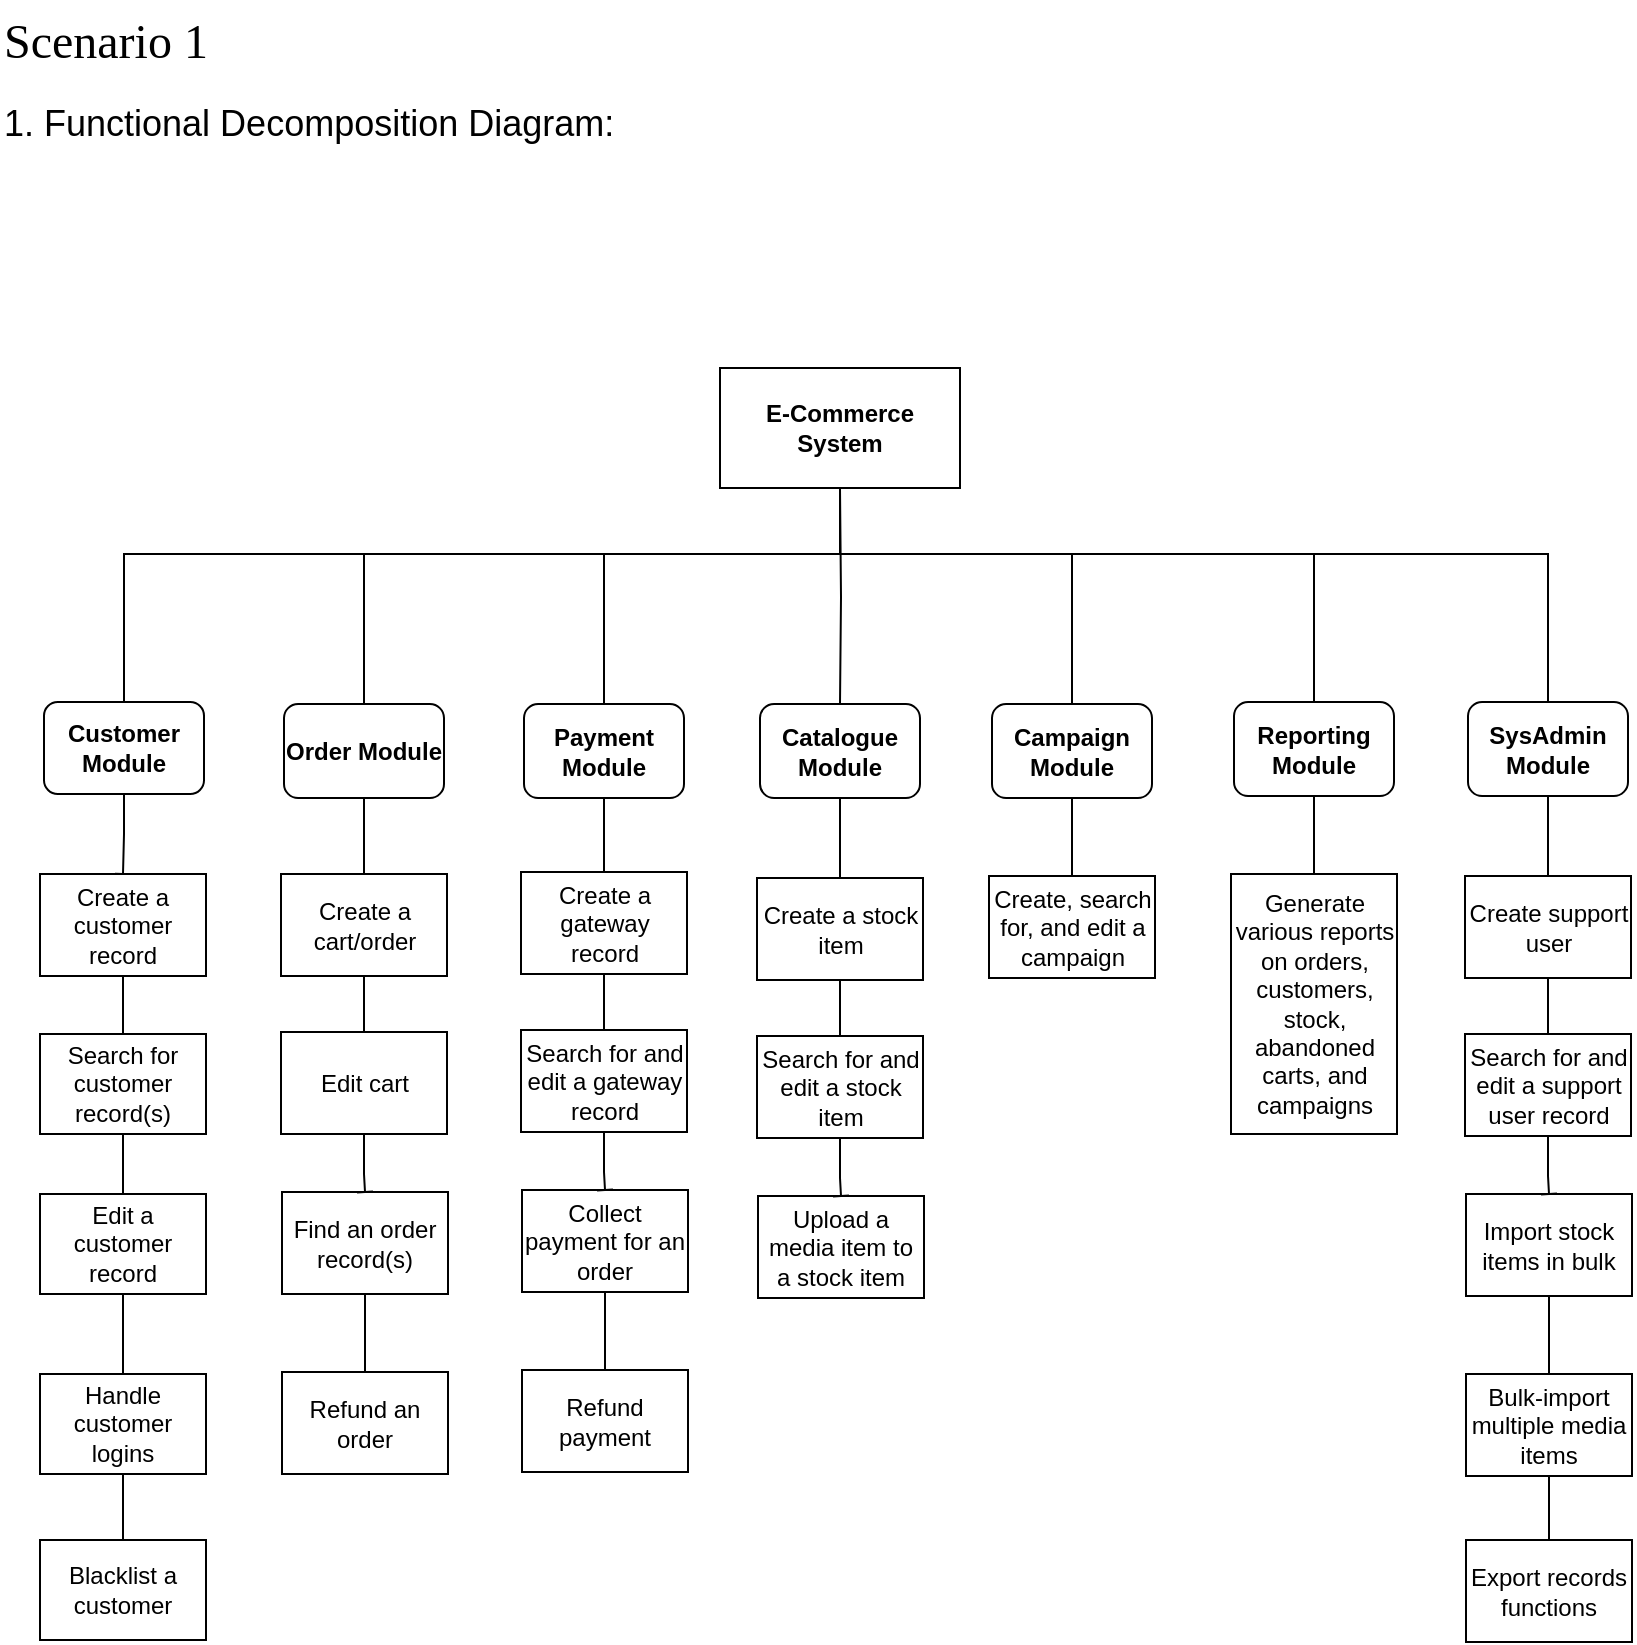<mxfile version="24.2.5" type="google" pages="3">
  <diagram id="kgpKYQtTHZ0yAKxKKP6v" name="1. Functional Decomposition Diagram">
    <mxGraphModel grid="1" page="1" gridSize="10" guides="1" tooltips="1" connect="1" arrows="1" fold="1" pageScale="1" pageWidth="850" pageHeight="1100" math="0" shadow="0">
      <root>
        <mxCell id="0" />
        <mxCell id="1" parent="0" />
        <mxCell id="6EuFNLsYNBM6V__2UsYu-63" style="edgeStyle=orthogonalEdgeStyle;rounded=0;orthogonalLoop=1;jettySize=auto;html=1;exitX=0.5;exitY=1;exitDx=0;exitDy=0;" edge="1" parent="1">
          <mxGeometry relative="1" as="geometry">
            <mxPoint x="225" y="517" as="sourcePoint" />
            <mxPoint x="225" y="517" as="targetPoint" />
          </mxGeometry>
        </mxCell>
        <mxCell id="6EuFNLsYNBM6V__2UsYu-95" style="edgeStyle=orthogonalEdgeStyle;rounded=0;orthogonalLoop=1;jettySize=auto;html=1;endArrow=baseDash;endFill=0;entryX=0.5;entryY=0;entryDx=0;entryDy=0;" edge="1" parent="1" target="6EuFNLsYNBM6V__2UsYu-74">
          <mxGeometry relative="1" as="geometry">
            <mxPoint x="80" y="347" as="targetPoint" />
            <mxPoint x="428" y="244" as="sourcePoint" />
            <Array as="points">
              <mxPoint x="428" y="277" />
              <mxPoint x="70" y="277" />
            </Array>
          </mxGeometry>
        </mxCell>
        <mxCell id="6EuFNLsYNBM6V__2UsYu-96" style="edgeStyle=orthogonalEdgeStyle;rounded=0;orthogonalLoop=1;jettySize=auto;html=1;entryX=0.5;entryY=0;entryDx=0;entryDy=0;strokeColor=default;endArrow=baseDash;endFill=0;" edge="1" parent="1" target="6EuFNLsYNBM6V__2UsYu-81">
          <mxGeometry relative="1" as="geometry">
            <mxPoint x="428" y="244" as="sourcePoint" />
            <Array as="points">
              <mxPoint x="428" y="277" />
              <mxPoint x="190" y="277" />
            </Array>
          </mxGeometry>
        </mxCell>
        <mxCell id="6EuFNLsYNBM6V__2UsYu-97" style="edgeStyle=orthogonalEdgeStyle;rounded=0;orthogonalLoop=1;jettySize=auto;html=1;endArrow=baseDash;endFill=0;" edge="1" parent="1" target="6EuFNLsYNBM6V__2UsYu-82">
          <mxGeometry relative="1" as="geometry">
            <mxPoint x="428" y="244" as="sourcePoint" />
            <Array as="points">
              <mxPoint x="428" y="277" />
              <mxPoint x="310" y="277" />
            </Array>
          </mxGeometry>
        </mxCell>
        <mxCell id="6EuFNLsYNBM6V__2UsYu-99" style="edgeStyle=orthogonalEdgeStyle;rounded=0;orthogonalLoop=1;jettySize=auto;html=1;endArrow=baseDash;endFill=0;" edge="1" parent="1" target="6EuFNLsYNBM6V__2UsYu-83">
          <mxGeometry relative="1" as="geometry">
            <mxPoint x="428" y="244" as="sourcePoint" />
          </mxGeometry>
        </mxCell>
        <mxCell id="6EuFNLsYNBM6V__2UsYu-100" style="edgeStyle=orthogonalEdgeStyle;rounded=0;orthogonalLoop=1;jettySize=auto;html=1;entryX=0.5;entryY=0;entryDx=0;entryDy=0;endArrow=baseDash;endFill=0;" edge="1" parent="1" target="6EuFNLsYNBM6V__2UsYu-84">
          <mxGeometry relative="1" as="geometry">
            <mxPoint x="428" y="244" as="sourcePoint" />
            <Array as="points">
              <mxPoint x="428" y="277" />
              <mxPoint x="544" y="277" />
            </Array>
          </mxGeometry>
        </mxCell>
        <mxCell id="6EuFNLsYNBM6V__2UsYu-101" style="edgeStyle=orthogonalEdgeStyle;rounded=0;orthogonalLoop=1;jettySize=auto;html=1;entryX=0.5;entryY=0;entryDx=0;entryDy=0;endArrow=baseDash;endFill=0;" edge="1" parent="1" target="6EuFNLsYNBM6V__2UsYu-85">
          <mxGeometry relative="1" as="geometry">
            <mxPoint x="428" y="244" as="sourcePoint" />
            <Array as="points">
              <mxPoint x="428" y="277" />
              <mxPoint x="665" y="277" />
            </Array>
          </mxGeometry>
        </mxCell>
        <mxCell id="6EuFNLsYNBM6V__2UsYu-102" style="edgeStyle=orthogonalEdgeStyle;rounded=0;orthogonalLoop=1;jettySize=auto;html=1;endArrow=baseDash;endFill=0;" edge="1" parent="1" target="6EuFNLsYNBM6V__2UsYu-86">
          <mxGeometry relative="1" as="geometry">
            <mxPoint x="428" y="244" as="sourcePoint" />
            <Array as="points">
              <mxPoint x="428" y="277" />
              <mxPoint x="782" y="277" />
            </Array>
          </mxGeometry>
        </mxCell>
        <mxCell id="6EuFNLsYNBM6V__2UsYu-72" value="&lt;b&gt;E-Commerce System&lt;/b&gt;" style="rounded=0;whiteSpace=wrap;html=1;" vertex="1" parent="1">
          <mxGeometry x="368" y="184" width="120" height="60" as="geometry" />
        </mxCell>
        <mxCell id="6EuFNLsYNBM6V__2UsYu-73" value="&lt;h1 style=&quot;margin-top: 0px;&quot;&gt;&lt;font style=&quot;font-weight: normal;&quot; face=&quot;Verdana&quot;&gt;Scenario 1&lt;br&gt;&lt;/font&gt;&lt;/h1&gt;&lt;h3&gt;&lt;span style=&quot;font-size: 18px; font-weight: 400;&quot;&gt;1. Functional Decomposition Diagram:&lt;/span&gt;&lt;/h3&gt;" style="text;html=1;whiteSpace=wrap;overflow=hidden;rounded=0;" vertex="1" parent="1">
          <mxGeometry x="8" width="460" height="90" as="geometry" />
        </mxCell>
        <mxCell id="6EuFNLsYNBM6V__2UsYu-112" value="" style="edgeStyle=orthogonalEdgeStyle;rounded=0;orthogonalLoop=1;jettySize=auto;html=1;endArrow=baseDash;endFill=0;" edge="1" parent="1" source="6EuFNLsYNBM6V__2UsYu-74" target="6EuFNLsYNBM6V__2UsYu-103">
          <mxGeometry relative="1" as="geometry" />
        </mxCell>
        <mxCell id="6EuFNLsYNBM6V__2UsYu-74" value="&lt;b&gt;Customer Module&lt;/b&gt;" style="rounded=1;whiteSpace=wrap;html=1;" vertex="1" parent="1">
          <mxGeometry x="30" y="351" width="80" height="46" as="geometry" />
        </mxCell>
        <mxCell id="6EuFNLsYNBM6V__2UsYu-128" style="edgeStyle=orthogonalEdgeStyle;rounded=0;orthogonalLoop=1;jettySize=auto;html=1;entryX=0.5;entryY=0;entryDx=0;entryDy=0;endArrow=baseDash;endFill=0;" edge="1" parent="1" source="6EuFNLsYNBM6V__2UsYu-81" target="6EuFNLsYNBM6V__2UsYu-122">
          <mxGeometry relative="1" as="geometry" />
        </mxCell>
        <mxCell id="6EuFNLsYNBM6V__2UsYu-81" value="&lt;b&gt;Order Module&lt;/b&gt;" style="rounded=1;whiteSpace=wrap;html=1;" vertex="1" parent="1">
          <mxGeometry x="150" y="352" width="80" height="47" as="geometry" />
        </mxCell>
        <mxCell id="6EuFNLsYNBM6V__2UsYu-166" style="edgeStyle=orthogonalEdgeStyle;rounded=0;orthogonalLoop=1;jettySize=auto;html=1;entryX=0.5;entryY=0;entryDx=0;entryDy=0;endArrow=baseDash;endFill=0;" edge="1" parent="1" source="6EuFNLsYNBM6V__2UsYu-82" target="6EuFNLsYNBM6V__2UsYu-148">
          <mxGeometry relative="1" as="geometry" />
        </mxCell>
        <mxCell id="6EuFNLsYNBM6V__2UsYu-82" value="&lt;b&gt;Payment Module&lt;/b&gt;" style="rounded=1;whiteSpace=wrap;html=1;" vertex="1" parent="1">
          <mxGeometry x="270" y="352" width="80" height="47" as="geometry" />
        </mxCell>
        <mxCell id="6EuFNLsYNBM6V__2UsYu-167" style="edgeStyle=orthogonalEdgeStyle;rounded=0;orthogonalLoop=1;jettySize=auto;html=1;entryX=0.5;entryY=0;entryDx=0;entryDy=0;endArrow=baseDash;endFill=0;" edge="1" parent="1" source="6EuFNLsYNBM6V__2UsYu-83" target="6EuFNLsYNBM6V__2UsYu-156">
          <mxGeometry relative="1" as="geometry" />
        </mxCell>
        <mxCell id="6EuFNLsYNBM6V__2UsYu-83" value="&lt;b&gt;Catalogue Module&lt;/b&gt;" style="rounded=1;whiteSpace=wrap;html=1;" vertex="1" parent="1">
          <mxGeometry x="388" y="352" width="80" height="47" as="geometry" />
        </mxCell>
        <mxCell id="6EuFNLsYNBM6V__2UsYu-168" style="edgeStyle=orthogonalEdgeStyle;rounded=0;orthogonalLoop=1;jettySize=auto;html=1;entryX=0.5;entryY=0;entryDx=0;entryDy=0;endArrow=baseDash;endFill=0;" edge="1" parent="1" source="6EuFNLsYNBM6V__2UsYu-84" target="6EuFNLsYNBM6V__2UsYu-162">
          <mxGeometry relative="1" as="geometry" />
        </mxCell>
        <mxCell id="6EuFNLsYNBM6V__2UsYu-84" value="&lt;b&gt;Campaign Module&lt;/b&gt;" style="rounded=1;whiteSpace=wrap;html=1;" vertex="1" parent="1">
          <mxGeometry x="504" y="352" width="80" height="47" as="geometry" />
        </mxCell>
        <mxCell id="6EuFNLsYNBM6V__2UsYu-169" value="" style="edgeStyle=orthogonalEdgeStyle;rounded=0;orthogonalLoop=1;jettySize=auto;html=1;endArrow=baseDash;endFill=0;" edge="1" parent="1" source="6EuFNLsYNBM6V__2UsYu-85" target="6EuFNLsYNBM6V__2UsYu-163">
          <mxGeometry relative="1" as="geometry" />
        </mxCell>
        <mxCell id="6EuFNLsYNBM6V__2UsYu-85" value="&lt;b&gt;Reporting Module&lt;/b&gt;" style="rounded=1;whiteSpace=wrap;html=1;" vertex="1" parent="1">
          <mxGeometry x="625" y="351" width="80" height="47" as="geometry" />
        </mxCell>
        <mxCell id="6EuFNLsYNBM6V__2UsYu-170" style="edgeStyle=orthogonalEdgeStyle;rounded=0;orthogonalLoop=1;jettySize=auto;html=1;endArrow=baseDash;endFill=0;" edge="1" parent="1" source="6EuFNLsYNBM6V__2UsYu-86" target="6EuFNLsYNBM6V__2UsYu-138">
          <mxGeometry relative="1" as="geometry" />
        </mxCell>
        <mxCell id="6EuFNLsYNBM6V__2UsYu-86" value="&lt;b&gt;SysAdmin Module&lt;/b&gt;" style="rounded=1;whiteSpace=wrap;html=1;" vertex="1" parent="1">
          <mxGeometry x="742" y="351" width="80" height="47" as="geometry" />
        </mxCell>
        <mxCell id="6EuFNLsYNBM6V__2UsYu-113" value="" style="edgeStyle=orthogonalEdgeStyle;rounded=0;orthogonalLoop=1;jettySize=auto;html=1;endArrow=baseDash;endFill=0;" edge="1" parent="1" source="6EuFNLsYNBM6V__2UsYu-103" target="6EuFNLsYNBM6V__2UsYu-107">
          <mxGeometry relative="1" as="geometry" />
        </mxCell>
        <mxCell id="6EuFNLsYNBM6V__2UsYu-103" value="Create a customer record" style="rounded=0;whiteSpace=wrap;html=1;" vertex="1" parent="1">
          <mxGeometry x="28" y="437" width="83" height="51" as="geometry" />
        </mxCell>
        <mxCell id="6EuFNLsYNBM6V__2UsYu-121" value="" style="edgeStyle=orthogonalEdgeStyle;rounded=0;orthogonalLoop=1;jettySize=auto;html=1;endArrow=baseDash;endFill=0;" edge="1" parent="1" source="6EuFNLsYNBM6V__2UsYu-104" target="6EuFNLsYNBM6V__2UsYu-105">
          <mxGeometry relative="1" as="geometry" />
        </mxCell>
        <mxCell id="6EuFNLsYNBM6V__2UsYu-104" value="Handle customer logins" style="rounded=0;whiteSpace=wrap;html=1;" vertex="1" parent="1">
          <mxGeometry x="28" y="687" width="83" height="50" as="geometry" />
        </mxCell>
        <mxCell id="6EuFNLsYNBM6V__2UsYu-105" value="Blacklist a customer" style="rounded=0;whiteSpace=wrap;html=1;" vertex="1" parent="1">
          <mxGeometry x="28" y="770" width="83" height="50" as="geometry" />
        </mxCell>
        <mxCell id="6EuFNLsYNBM6V__2UsYu-119" value="" style="edgeStyle=orthogonalEdgeStyle;rounded=0;orthogonalLoop=1;jettySize=auto;html=1;entryX=0.5;entryY=0;entryDx=0;entryDy=0;exitX=0.5;exitY=1;exitDx=0;exitDy=0;endArrow=baseDash;endFill=0;" edge="1" parent="1" source="6EuFNLsYNBM6V__2UsYu-106" target="6EuFNLsYNBM6V__2UsYu-104">
          <mxGeometry relative="1" as="geometry">
            <mxPoint x="112" y="622" as="sourcePoint" />
            <mxPoint x="162.5" y="687" as="targetPoint" />
          </mxGeometry>
        </mxCell>
        <mxCell id="6EuFNLsYNBM6V__2UsYu-106" value="Edit a customer record" style="rounded=0;whiteSpace=wrap;html=1;" vertex="1" parent="1">
          <mxGeometry x="28" y="597" width="83" height="50" as="geometry" />
        </mxCell>
        <mxCell id="6EuFNLsYNBM6V__2UsYu-114" value="" style="edgeStyle=orthogonalEdgeStyle;rounded=0;orthogonalLoop=1;jettySize=auto;html=1;endArrow=baseDash;endFill=0;" edge="1" parent="1" source="6EuFNLsYNBM6V__2UsYu-107" target="6EuFNLsYNBM6V__2UsYu-106">
          <mxGeometry relative="1" as="geometry" />
        </mxCell>
        <mxCell id="6EuFNLsYNBM6V__2UsYu-107" value="Search for customer record(s)" style="rounded=0;whiteSpace=wrap;html=1;" vertex="1" parent="1">
          <mxGeometry x="28" y="517" width="83" height="50" as="geometry" />
        </mxCell>
        <mxCell id="6EuFNLsYNBM6V__2UsYu-129" value="" style="edgeStyle=orthogonalEdgeStyle;rounded=0;orthogonalLoop=1;jettySize=auto;html=1;endArrow=baseDash;endFill=0;" edge="1" parent="1" source="6EuFNLsYNBM6V__2UsYu-122" target="6EuFNLsYNBM6V__2UsYu-124">
          <mxGeometry relative="1" as="geometry" />
        </mxCell>
        <mxCell id="6EuFNLsYNBM6V__2UsYu-122" value="Create a cart/order" style="rounded=0;whiteSpace=wrap;html=1;" vertex="1" parent="1">
          <mxGeometry x="148.5" y="437" width="83" height="51" as="geometry" />
        </mxCell>
        <mxCell id="6EuFNLsYNBM6V__2UsYu-134" value="" style="edgeStyle=orthogonalEdgeStyle;rounded=0;orthogonalLoop=1;jettySize=auto;html=1;endArrow=baseDash;endFill=0;" edge="1" parent="1" source="6EuFNLsYNBM6V__2UsYu-123" target="6EuFNLsYNBM6V__2UsYu-126">
          <mxGeometry relative="1" as="geometry" />
        </mxCell>
        <mxCell id="6EuFNLsYNBM6V__2UsYu-123" value="Find an order record(s)" style="rounded=0;whiteSpace=wrap;html=1;" vertex="1" parent="1">
          <mxGeometry x="149" y="596" width="83" height="51" as="geometry" />
        </mxCell>
        <mxCell id="6EuFNLsYNBM6V__2UsYu-133" style="edgeStyle=orthogonalEdgeStyle;rounded=0;orthogonalLoop=1;jettySize=auto;html=1;entryX=0.5;entryY=0;entryDx=0;entryDy=0;endArrow=baseDash;endFill=0;" edge="1" parent="1" source="6EuFNLsYNBM6V__2UsYu-124" target="6EuFNLsYNBM6V__2UsYu-123">
          <mxGeometry relative="1" as="geometry" />
        </mxCell>
        <mxCell id="6EuFNLsYNBM6V__2UsYu-124" value="Edit cart" style="rounded=0;whiteSpace=wrap;html=1;" vertex="1" parent="1">
          <mxGeometry x="148.5" y="516" width="83" height="51" as="geometry" />
        </mxCell>
        <mxCell id="6EuFNLsYNBM6V__2UsYu-126" value="Refund an order" style="rounded=0;whiteSpace=wrap;html=1;" vertex="1" parent="1">
          <mxGeometry x="149" y="686" width="83" height="51" as="geometry" />
        </mxCell>
        <mxCell id="6EuFNLsYNBM6V__2UsYu-136" style="edgeStyle=orthogonalEdgeStyle;rounded=0;orthogonalLoop=1;jettySize=auto;html=1;exitX=0.5;exitY=1;exitDx=0;exitDy=0;" edge="1" parent="1">
          <mxGeometry relative="1" as="geometry">
            <mxPoint x="817" y="518" as="sourcePoint" />
            <mxPoint x="817" y="518" as="targetPoint" />
          </mxGeometry>
        </mxCell>
        <mxCell id="6EuFNLsYNBM6V__2UsYu-137" value="" style="edgeStyle=orthogonalEdgeStyle;rounded=0;orthogonalLoop=1;jettySize=auto;html=1;endArrow=baseDash;endFill=0;" edge="1" parent="1" source="6EuFNLsYNBM6V__2UsYu-138" target="6EuFNLsYNBM6V__2UsYu-142">
          <mxGeometry relative="1" as="geometry" />
        </mxCell>
        <mxCell id="6EuFNLsYNBM6V__2UsYu-138" value="Create support user" style="rounded=0;whiteSpace=wrap;html=1;" vertex="1" parent="1">
          <mxGeometry x="740.5" y="438" width="83" height="51" as="geometry" />
        </mxCell>
        <mxCell id="6EuFNLsYNBM6V__2UsYu-139" value="" style="edgeStyle=orthogonalEdgeStyle;rounded=0;orthogonalLoop=1;jettySize=auto;html=1;endArrow=baseDash;endFill=0;" edge="1" parent="1" source="6EuFNLsYNBM6V__2UsYu-140" target="6EuFNLsYNBM6V__2UsYu-145">
          <mxGeometry relative="1" as="geometry" />
        </mxCell>
        <mxCell id="6EuFNLsYNBM6V__2UsYu-140" value="Import stock items in bulk" style="rounded=0;whiteSpace=wrap;html=1;" vertex="1" parent="1">
          <mxGeometry x="741" y="597" width="83" height="51" as="geometry" />
        </mxCell>
        <mxCell id="6EuFNLsYNBM6V__2UsYu-141" style="edgeStyle=orthogonalEdgeStyle;rounded=0;orthogonalLoop=1;jettySize=auto;html=1;entryX=0.5;entryY=0;entryDx=0;entryDy=0;endArrow=baseDash;endFill=0;" edge="1" parent="1" source="6EuFNLsYNBM6V__2UsYu-142" target="6EuFNLsYNBM6V__2UsYu-140">
          <mxGeometry relative="1" as="geometry" />
        </mxCell>
        <mxCell id="6EuFNLsYNBM6V__2UsYu-142" value="Search for and edit a support user record" style="rounded=0;whiteSpace=wrap;html=1;" vertex="1" parent="1">
          <mxGeometry x="740.5" y="517" width="83" height="51" as="geometry" />
        </mxCell>
        <mxCell id="6EuFNLsYNBM6V__2UsYu-143" value="Export records functions" style="rounded=0;whiteSpace=wrap;html=1;" vertex="1" parent="1">
          <mxGeometry x="741" y="770" width="83" height="51" as="geometry" />
        </mxCell>
        <mxCell id="6EuFNLsYNBM6V__2UsYu-144" value="" style="edgeStyle=orthogonalEdgeStyle;rounded=0;orthogonalLoop=1;jettySize=auto;html=1;endArrow=baseDash;endFill=0;" edge="1" parent="1" source="6EuFNLsYNBM6V__2UsYu-145" target="6EuFNLsYNBM6V__2UsYu-143">
          <mxGeometry relative="1" as="geometry" />
        </mxCell>
        <mxCell id="6EuFNLsYNBM6V__2UsYu-145" value="Bulk-import multiple media items" style="rounded=0;whiteSpace=wrap;html=1;" vertex="1" parent="1">
          <mxGeometry x="741" y="687" width="83" height="51" as="geometry" />
        </mxCell>
        <mxCell id="6EuFNLsYNBM6V__2UsYu-146" style="edgeStyle=orthogonalEdgeStyle;rounded=0;orthogonalLoop=1;jettySize=auto;html=1;exitX=0.5;exitY=1;exitDx=0;exitDy=0;" edge="1" parent="1">
          <mxGeometry relative="1" as="geometry">
            <mxPoint x="345" y="516" as="sourcePoint" />
            <mxPoint x="345" y="516" as="targetPoint" />
          </mxGeometry>
        </mxCell>
        <mxCell id="6EuFNLsYNBM6V__2UsYu-147" value="" style="edgeStyle=orthogonalEdgeStyle;rounded=0;orthogonalLoop=1;jettySize=auto;html=1;endArrow=baseDash;endFill=0;" edge="1" parent="1" source="6EuFNLsYNBM6V__2UsYu-148" target="6EuFNLsYNBM6V__2UsYu-152">
          <mxGeometry relative="1" as="geometry" />
        </mxCell>
        <mxCell id="6EuFNLsYNBM6V__2UsYu-148" value="Create a gateway record" style="rounded=0;whiteSpace=wrap;html=1;" vertex="1" parent="1">
          <mxGeometry x="268.5" y="436" width="83" height="51" as="geometry" />
        </mxCell>
        <mxCell id="6EuFNLsYNBM6V__2UsYu-149" value="" style="edgeStyle=orthogonalEdgeStyle;rounded=0;orthogonalLoop=1;jettySize=auto;html=1;endArrow=baseDash;endFill=0;" edge="1" parent="1" source="6EuFNLsYNBM6V__2UsYu-150" target="6EuFNLsYNBM6V__2UsYu-153">
          <mxGeometry relative="1" as="geometry" />
        </mxCell>
        <mxCell id="6EuFNLsYNBM6V__2UsYu-150" value="Collect payment for an order" style="rounded=0;whiteSpace=wrap;html=1;" vertex="1" parent="1">
          <mxGeometry x="269" y="595" width="83" height="51" as="geometry" />
        </mxCell>
        <mxCell id="6EuFNLsYNBM6V__2UsYu-151" style="edgeStyle=orthogonalEdgeStyle;rounded=0;orthogonalLoop=1;jettySize=auto;html=1;entryX=0.5;entryY=0;entryDx=0;entryDy=0;endArrow=baseDash;endFill=0;" edge="1" parent="1" source="6EuFNLsYNBM6V__2UsYu-152" target="6EuFNLsYNBM6V__2UsYu-150">
          <mxGeometry relative="1" as="geometry" />
        </mxCell>
        <mxCell id="6EuFNLsYNBM6V__2UsYu-152" value="Search for and edit a gateway record" style="rounded=0;whiteSpace=wrap;html=1;" vertex="1" parent="1">
          <mxGeometry x="268.5" y="515" width="83" height="51" as="geometry" />
        </mxCell>
        <mxCell id="6EuFNLsYNBM6V__2UsYu-153" value="Refund payment" style="rounded=0;whiteSpace=wrap;html=1;" vertex="1" parent="1">
          <mxGeometry x="269" y="685" width="83" height="51" as="geometry" />
        </mxCell>
        <mxCell id="6EuFNLsYNBM6V__2UsYu-154" style="edgeStyle=orthogonalEdgeStyle;rounded=0;orthogonalLoop=1;jettySize=auto;html=1;exitX=0.5;exitY=1;exitDx=0;exitDy=0;" edge="1" parent="1">
          <mxGeometry relative="1" as="geometry">
            <mxPoint x="463" y="519" as="sourcePoint" />
            <mxPoint x="463" y="519" as="targetPoint" />
          </mxGeometry>
        </mxCell>
        <mxCell id="6EuFNLsYNBM6V__2UsYu-155" value="" style="edgeStyle=orthogonalEdgeStyle;rounded=0;orthogonalLoop=1;jettySize=auto;html=1;endArrow=baseDash;endFill=0;" edge="1" parent="1" source="6EuFNLsYNBM6V__2UsYu-156" target="6EuFNLsYNBM6V__2UsYu-160">
          <mxGeometry relative="1" as="geometry" />
        </mxCell>
        <mxCell id="6EuFNLsYNBM6V__2UsYu-156" value="Create a stock item" style="rounded=0;whiteSpace=wrap;html=1;" vertex="1" parent="1">
          <mxGeometry x="386.5" y="439" width="83" height="51" as="geometry" />
        </mxCell>
        <mxCell id="6EuFNLsYNBM6V__2UsYu-158" value="Upload a media item to a stock item" style="rounded=0;whiteSpace=wrap;html=1;" vertex="1" parent="1">
          <mxGeometry x="387" y="598" width="83" height="51" as="geometry" />
        </mxCell>
        <mxCell id="6EuFNLsYNBM6V__2UsYu-159" style="edgeStyle=orthogonalEdgeStyle;rounded=0;orthogonalLoop=1;jettySize=auto;html=1;entryX=0.5;entryY=0;entryDx=0;entryDy=0;endArrow=baseDash;endFill=0;" edge="1" parent="1" source="6EuFNLsYNBM6V__2UsYu-160" target="6EuFNLsYNBM6V__2UsYu-158">
          <mxGeometry relative="1" as="geometry" />
        </mxCell>
        <mxCell id="6EuFNLsYNBM6V__2UsYu-160" value="Search for and edit a stock item" style="rounded=0;whiteSpace=wrap;html=1;" vertex="1" parent="1">
          <mxGeometry x="386.5" y="518" width="83" height="51" as="geometry" />
        </mxCell>
        <mxCell id="6EuFNLsYNBM6V__2UsYu-162" value="Create, search for, and edit a campaign" style="rounded=0;whiteSpace=wrap;html=1;" vertex="1" parent="1">
          <mxGeometry x="502.5" y="438" width="83" height="51" as="geometry" />
        </mxCell>
        <mxCell id="6EuFNLsYNBM6V__2UsYu-163" value="Generate various reports on orders, customers, stock, abandoned carts, and campaigns" style="rounded=0;whiteSpace=wrap;html=1;" vertex="1" parent="1">
          <mxGeometry x="623.5" y="437" width="83" height="130" as="geometry" />
        </mxCell>
      </root>
    </mxGraphModel>
  </diagram>
  <diagram id="1C2st6juTFcwqvmUdPiz" name="2. User Interface Mock-Up">
    <mxGraphModel grid="1" page="1" gridSize="10" guides="1" tooltips="1" connect="1" arrows="1" fold="1" pageScale="1" pageWidth="850" pageHeight="1100" math="0" shadow="0">
      <root>
        <mxCell id="0" />
        <mxCell id="1" parent="0" />
        <mxCell id="FRo8z67ALIcT3YwTjYbT-1" value="&lt;h1 style=&quot;margin-top: 0px;&quot;&gt;&lt;font style=&quot;font-weight: normal;&quot; face=&quot;Verdana&quot;&gt;Scenario 1&lt;br&gt;&lt;/font&gt;&lt;/h1&gt;&lt;h3&gt;&lt;span style=&quot;font-size: 18px; font-weight: 400;&quot;&gt;2. User Interface Mock-Up:&lt;/span&gt;&lt;/h3&gt;" style="text;html=1;whiteSpace=wrap;overflow=hidden;rounded=0;" vertex="1" parent="1">
          <mxGeometry x="8" width="460" height="90" as="geometry" />
        </mxCell>
        <mxCell id="AhvdN7El8CWakqTlanpF-2" value="" style="strokeWidth=1;shadow=0;dashed=0;align=center;html=1;shape=mxgraph.mockup.containers.browserWindow;rSize=0;strokeColor=#666666;strokeColor2=#008cff;strokeColor3=#c4c4c4;mainText=,;recursiveResize=0;" vertex="1" parent="1">
          <mxGeometry x="18" y="82" width="790" height="670" as="geometry" />
        </mxCell>
        <mxCell id="AhvdN7El8CWakqTlanpF-3" value="Home[age" style="strokeWidth=1;shadow=0;dashed=0;align=center;html=1;shape=mxgraph.mockup.containers.anchor;fontSize=17;fontColor=#666666;align=left;whiteSpace=wrap;" vertex="1" parent="AhvdN7El8CWakqTlanpF-2">
          <mxGeometry x="60" y="12" width="110" height="26" as="geometry" />
        </mxCell>
        <mxCell id="AhvdN7El8CWakqTlanpF-4" value="https://www.e-commerce.com/hompage" style="strokeWidth=1;shadow=0;dashed=0;align=center;html=1;shape=mxgraph.mockup.containers.anchor;rSize=0;fontSize=17;fontColor=#666666;align=left;" vertex="1" parent="AhvdN7El8CWakqTlanpF-2">
          <mxGeometry x="130" y="60" width="250" height="26" as="geometry" />
        </mxCell>
        <mxCell id="AhvdN7El8CWakqTlanpF-5" value="" style="strokeWidth=1;shadow=0;dashed=0;align=center;html=1;shape=mxgraph.mockup.buttons.multiButton;fillColor=#008cff;strokeColor=#666666;mainText=;subText=;" vertex="1" parent="AhvdN7El8CWakqTlanpF-2">
          <mxGeometry x="41" y="130" width="600" height="50" as="geometry" />
        </mxCell>
        <mxCell id="AhvdN7El8CWakqTlanpF-6" value="Welcome to E-Commerce" style="strokeWidth=1;shadow=0;dashed=0;align=center;html=1;shape=mxgraph.mockup.anchor;fontSize=16;fontColor=#ffffff;fontStyle=1;whiteSpace=wrap;" vertex="1" parent="AhvdN7El8CWakqTlanpF-5">
          <mxGeometry y="8" width="600" height="20" as="geometry" />
        </mxCell>
        <mxCell id="AhvdN7El8CWakqTlanpF-7" value="You&#39;re convenient online shopping" style="strokeWidth=1;shadow=0;dashed=0;align=center;html=1;shape=mxgraph.mockup.anchor;fontSize=12;fontColor=#ffffff;fontStyle=1;whiteSpace=wrap;" vertex="1" parent="AhvdN7El8CWakqTlanpF-5">
          <mxGeometry y="30" width="600" height="10" as="geometry" />
        </mxCell>
        <mxCell id="AhvdN7El8CWakqTlanpF-8" value="" style="shape=mxgraph.mockup.containers.marginRect;rectMarginTop=10;strokeColor=#666666;strokeWidth=1;dashed=0;rounded=1;arcSize=5;recursiveResize=0;html=1;whiteSpace=wrap;" vertex="1" parent="AhvdN7El8CWakqTlanpF-2">
          <mxGeometry x="40" y="235" width="180" height="200" as="geometry" />
        </mxCell>
        <mxCell id="AhvdN7El8CWakqTlanpF-9" value="Group A products" style="shape=rect;strokeColor=none;fillColor=#008cff;strokeWidth=1;dashed=0;rounded=1;arcSize=20;fontColor=#ffffff;fontSize=17;spacing=2;spacingTop=-2;align=left;autosize=1;spacingLeft=4;resizeWidth=0;resizeHeight=0;perimeter=none;html=1;whiteSpace=wrap;" vertex="1" parent="AhvdN7El8CWakqTlanpF-8">
          <mxGeometry x="5" width="175" height="30" as="geometry" />
        </mxCell>
        <mxCell id="AhvdN7El8CWakqTlanpF-14" value="Product 1" style="strokeWidth=1;shadow=0;dashed=0;align=center;html=1;shape=mxgraph.mockup.buttons.button;strokeColor=#666666;fontColor=#ffffff;mainText=;buttonStyle=round;fontSize=17;fontStyle=1;fillColor=#008cff;whiteSpace=wrap;" vertex="1" parent="AhvdN7El8CWakqTlanpF-8">
          <mxGeometry x="15" y="55" width="150" height="50" as="geometry" />
        </mxCell>
        <mxCell id="AhvdN7El8CWakqTlanpF-15" value="Product 2" style="strokeWidth=1;shadow=0;dashed=0;align=center;html=1;shape=mxgraph.mockup.buttons.button;strokeColor=#666666;fontColor=#ffffff;mainText=;buttonStyle=round;fontSize=17;fontStyle=1;fillColor=#008cff;whiteSpace=wrap;" vertex="1" parent="AhvdN7El8CWakqTlanpF-8">
          <mxGeometry x="15" y="135" width="150" height="50" as="geometry" />
        </mxCell>
        <mxCell id="AhvdN7El8CWakqTlanpF-10" value="" style="shape=mxgraph.mockup.containers.marginRect;rectMarginTop=10;strokeColor=#666666;strokeWidth=1;dashed=0;rounded=1;arcSize=5;recursiveResize=0;html=1;whiteSpace=wrap;" vertex="1" parent="AhvdN7El8CWakqTlanpF-2">
          <mxGeometry x="295" y="235" width="180" height="200" as="geometry" />
        </mxCell>
        <mxCell id="AhvdN7El8CWakqTlanpF-11" value="Group B products" style="shape=rect;strokeColor=none;fillColor=#008cff;strokeWidth=1;dashed=0;rounded=1;arcSize=20;fontColor=#ffffff;fontSize=17;spacing=2;spacingTop=-2;align=left;autosize=1;spacingLeft=4;resizeWidth=0;resizeHeight=0;perimeter=none;html=1;whiteSpace=wrap;" vertex="1" parent="AhvdN7El8CWakqTlanpF-10">
          <mxGeometry x="5" width="160" height="30" as="geometry" />
        </mxCell>
        <mxCell id="AhvdN7El8CWakqTlanpF-16" value="Product 3" style="strokeWidth=1;shadow=0;dashed=0;align=center;html=1;shape=mxgraph.mockup.buttons.button;strokeColor=#666666;fontColor=#ffffff;mainText=;buttonStyle=round;fontSize=17;fontStyle=1;fillColor=#008cff;whiteSpace=wrap;" vertex="1" parent="AhvdN7El8CWakqTlanpF-10">
          <mxGeometry x="15" y="55" width="150" height="50" as="geometry" />
        </mxCell>
        <mxCell id="AhvdN7El8CWakqTlanpF-17" value="Product 4" style="strokeWidth=1;shadow=0;dashed=0;align=center;html=1;shape=mxgraph.mockup.buttons.button;strokeColor=#666666;fontColor=#ffffff;mainText=;buttonStyle=round;fontSize=17;fontStyle=1;fillColor=#008cff;whiteSpace=wrap;" vertex="1" parent="AhvdN7El8CWakqTlanpF-10">
          <mxGeometry x="15" y="125" width="150" height="50" as="geometry" />
        </mxCell>
        <mxCell id="AhvdN7El8CWakqTlanpF-12" value="" style="shape=mxgraph.mockup.containers.marginRect;rectMarginTop=10;strokeColor=#666666;strokeWidth=1;dashed=0;rounded=1;arcSize=5;recursiveResize=0;html=1;whiteSpace=wrap;" vertex="1" parent="AhvdN7El8CWakqTlanpF-2">
          <mxGeometry x="550" y="230" width="180" height="200" as="geometry" />
        </mxCell>
        <mxCell id="AhvdN7El8CWakqTlanpF-13" value="Group B products" style="shape=rect;strokeColor=none;fillColor=#008cff;strokeWidth=1;dashed=0;rounded=1;arcSize=20;fontColor=#ffffff;fontSize=17;spacing=2;spacingTop=-2;align=left;autosize=1;spacingLeft=4;resizeWidth=0;resizeHeight=0;perimeter=none;html=1;whiteSpace=wrap;" vertex="1" parent="AhvdN7El8CWakqTlanpF-12">
          <mxGeometry x="5" width="160" height="30" as="geometry" />
        </mxCell>
        <mxCell id="AhvdN7El8CWakqTlanpF-18" value="Product 5" style="strokeWidth=1;shadow=0;dashed=0;align=center;html=1;shape=mxgraph.mockup.buttons.button;strokeColor=#666666;fontColor=#ffffff;mainText=;buttonStyle=round;fontSize=17;fontStyle=1;fillColor=#008cff;whiteSpace=wrap;" vertex="1" parent="AhvdN7El8CWakqTlanpF-12">
          <mxGeometry x="15" y="60" width="150" height="50" as="geometry" />
        </mxCell>
        <mxCell id="AhvdN7El8CWakqTlanpF-19" value="Product 6" style="strokeWidth=1;shadow=0;dashed=0;align=center;html=1;shape=mxgraph.mockup.buttons.button;strokeColor=#666666;fontColor=#ffffff;mainText=;buttonStyle=round;fontSize=17;fontStyle=1;fillColor=#008cff;whiteSpace=wrap;" vertex="1" parent="AhvdN7El8CWakqTlanpF-12">
          <mxGeometry x="15" y="130" width="150" height="50" as="geometry" />
        </mxCell>
        <mxCell id="AhvdN7El8CWakqTlanpF-20" value="" style="verticalLabelPosition=bottom;shadow=0;dashed=0;align=center;html=1;verticalAlign=top;strokeWidth=1;shape=mxgraph.mockup.forms.splitter;strokeColor=#999999;" vertex="1" parent="AhvdN7El8CWakqTlanpF-2">
          <mxGeometry x="14" y="494" width="760" height="10" as="geometry" />
        </mxCell>
        <mxCell id="AhvdN7El8CWakqTlanpF-21" value="Search" style="strokeWidth=1;shadow=0;dashed=0;align=center;html=1;shape=mxgraph.mockup.forms.searchBox;strokeColor=#999999;mainText=;strokeColor2=#008cff;fontColor=#666666;fontSize=17;align=left;spacingLeft=3;whiteSpace=wrap;" vertex="1" parent="AhvdN7El8CWakqTlanpF-2">
          <mxGeometry x="45" y="580" width="150" height="30" as="geometry" />
        </mxCell>
        <mxCell id="AhvdN7El8CWakqTlanpF-25" value="Item 1" style="strokeWidth=1;shadow=0;dashed=0;align=center;html=1;shape=mxgraph.mockup.forms.uRect;fontSize=17;fontColor=#666666;align=left;spacingLeft=5;strokeColor=#666666;" vertex="1" parent="AhvdN7El8CWakqTlanpF-2">
          <mxGeometry x="430" y="570" width="70" height="30" as="geometry" />
        </mxCell>
        <mxCell id="AhvdN7El8CWakqTlanpF-26" value="Item 2" style="strokeWidth=1;shadow=0;dashed=0;align=center;html=1;shape=mxgraph.mockup.forms.uRect;fontSize=17;fontColor=#ffffff;align=left;spacingLeft=5;strokeColor=#008cff;fillColor=#008cff;" vertex="1" parent="AhvdN7El8CWakqTlanpF-2">
          <mxGeometry x="505" y="570" width="70" height="30" as="geometry" />
        </mxCell>
        <mxCell id="AhvdN7El8CWakqTlanpF-27" value="Item 3" style="strokeWidth=1;shadow=0;dashed=0;align=center;html=1;shape=mxgraph.mockup.forms.uRect;fontSize=17;fontColor=#666666;align=left;spacingLeft=5;strokeColor=#666666;" vertex="1" parent="AhvdN7El8CWakqTlanpF-2">
          <mxGeometry x="580" y="570" width="70" height="30" as="geometry" />
        </mxCell>
        <mxCell id="jd7jo2sCu3hZvHkkGKLP-4" value="Profile" style="verticalLabelPosition=bottom;shadow=0;dashed=0;align=center;html=1;verticalAlign=top;strokeWidth=1;shape=mxgraph.mockup.containers.userMale;strokeColor=#666666;strokeColor2=#008cff;" vertex="1" parent="AhvdN7El8CWakqTlanpF-2">
          <mxGeometry x="735" y="118" width="45" height="40" as="geometry" />
        </mxCell>
        <mxCell id="jd7jo2sCu3hZvHkkGKLP-5" value="Cart" style="verticalLabelPosition=bottom;shadow=0;dashed=0;align=center;html=1;verticalAlign=top;strokeWidth=1;shape=mxgraph.mockup.misc.shoppingCart;strokeColor=#999999;" vertex="1" parent="AhvdN7El8CWakqTlanpF-2">
          <mxGeometry x="744.5" y="180" width="26" height="30" as="geometry" />
        </mxCell>
        <mxCell id="AhvdN7El8CWakqTlanpF-22" value="" style="strokeWidth=1;shadow=0;dashed=0;align=center;html=1;shape=mxgraph.mockup.containers.browserWindow;rSize=0;strokeColor=#666666;strokeColor2=#008cff;strokeColor3=#c4c4c4;mainText=,;recursiveResize=0;" vertex="1" parent="1">
          <mxGeometry x="20" y="790" width="790" height="610" as="geometry" />
        </mxCell>
        <mxCell id="AhvdN7El8CWakqTlanpF-23" value="Product Listing" style="strokeWidth=1;shadow=0;dashed=0;align=center;html=1;shape=mxgraph.mockup.containers.anchor;fontSize=17;fontColor=#666666;align=left;whiteSpace=wrap;" vertex="1" parent="AhvdN7El8CWakqTlanpF-22">
          <mxGeometry x="60" y="12" width="140" height="26" as="geometry" />
        </mxCell>
        <mxCell id="AhvdN7El8CWakqTlanpF-24" value="https://www.e-commerce.com/products" style="strokeWidth=1;shadow=0;dashed=0;align=center;html=1;shape=mxgraph.mockup.containers.anchor;rSize=0;fontSize=17;fontColor=#666666;align=left;" vertex="1" parent="AhvdN7El8CWakqTlanpF-22">
          <mxGeometry x="130" y="60" width="250" height="26" as="geometry" />
        </mxCell>
        <mxCell id="AhvdN7El8CWakqTlanpF-37" value="Cart" style="verticalLabelPosition=bottom;shadow=0;dashed=0;align=center;html=1;verticalAlign=top;strokeWidth=1;shape=mxgraph.mockup.misc.shoppingCart;strokeColor=#999999;" vertex="1" parent="AhvdN7El8CWakqTlanpF-22">
          <mxGeometry x="736" y="190" width="26" height="30" as="geometry" />
        </mxCell>
        <mxCell id="AhvdN7El8CWakqTlanpF-38" value="" style="verticalLabelPosition=bottom;shadow=0;dashed=0;align=center;html=1;verticalAlign=top;strokeWidth=1;shape=mxgraph.mockup.misc.loading_circle_1;pointerEvents=1" vertex="1" parent="AhvdN7El8CWakqTlanpF-22">
          <mxGeometry x="380" y="559" width="32" height="30" as="geometry" />
        </mxCell>
        <mxCell id="AhvdN7El8CWakqTlanpF-39" value="" style="strokeWidth=1;shadow=0;dashed=0;align=center;html=1;shape=mxgraph.mockup.rrect;rSize=10;strokeColor=#666666;" vertex="1" parent="AhvdN7El8CWakqTlanpF-22">
          <mxGeometry x="50" y="260" width="120" height="200" as="geometry" />
        </mxCell>
        <mxCell id="AhvdN7El8CWakqTlanpF-40" value="Image" style="strokeColor=inherit;fillColor=inherit;gradientColor=inherit;strokeWidth=1;shadow=0;dashed=0;align=center;html=1;shape=mxgraph.mockup.rrect;rSize=0;fontSize=17;fontColor=#666666;fontStyle=1;resizeWidth=1;whiteSpace=wrap;" vertex="1" parent="AhvdN7El8CWakqTlanpF-39">
          <mxGeometry width="120" height="50" relative="1" as="geometry">
            <mxPoint y="50" as="offset" />
          </mxGeometry>
        </mxCell>
        <mxCell id="AhvdN7El8CWakqTlanpF-41" value="Price" style="strokeColor=inherit;fillColor=inherit;gradientColor=inherit;strokeWidth=1;shadow=0;dashed=0;align=center;html=1;shape=mxgraph.mockup.rrect;rSize=0;fontSize=17;fontColor=#666666;fontStyle=1;resizeWidth=1;whiteSpace=wrap;" vertex="1" parent="AhvdN7El8CWakqTlanpF-39">
          <mxGeometry width="120" height="50" relative="1" as="geometry">
            <mxPoint y="100" as="offset" />
          </mxGeometry>
        </mxCell>
        <mxCell id="AhvdN7El8CWakqTlanpF-42" value="View details" style="strokeColor=inherit;fillColor=inherit;gradientColor=inherit;strokeWidth=1;shadow=0;dashed=0;align=center;html=1;shape=mxgraph.mockup.bottomButton;rSize=10;fontSize=17;fontColor=#666666;fontStyle=1;resizeWidth=1;whiteSpace=wrap;" vertex="1" parent="AhvdN7El8CWakqTlanpF-39">
          <mxGeometry y="1" width="120" height="50" relative="1" as="geometry">
            <mxPoint y="-50" as="offset" />
          </mxGeometry>
        </mxCell>
        <mxCell id="AhvdN7El8CWakqTlanpF-43" value="Product 1" style="strokeWidth=1;shadow=0;dashed=0;align=center;html=1;shape=mxgraph.mockup.topButton;rSize=10;fontSize=17;fontColor=#ffffff;fontStyle=1;fillColor=#008cff;strokeColor=#008cff;resizeWidth=1;whiteSpace=wrap;" vertex="1" parent="AhvdN7El8CWakqTlanpF-39">
          <mxGeometry width="120" height="50" relative="1" as="geometry" />
        </mxCell>
        <mxCell id="AhvdN7El8CWakqTlanpF-69" value="" style="strokeWidth=1;shadow=0;dashed=0;align=center;html=1;shape=mxgraph.mockup.rrect;rSize=10;strokeColor=#666666;" vertex="1" parent="AhvdN7El8CWakqTlanpF-22">
          <mxGeometry x="620" y="260" width="120" height="200" as="geometry" />
        </mxCell>
        <mxCell id="AhvdN7El8CWakqTlanpF-70" value="Image" style="strokeColor=inherit;fillColor=inherit;gradientColor=inherit;strokeWidth=1;shadow=0;dashed=0;align=center;html=1;shape=mxgraph.mockup.rrect;rSize=0;fontSize=17;fontColor=#666666;fontStyle=1;resizeWidth=1;whiteSpace=wrap;" vertex="1" parent="AhvdN7El8CWakqTlanpF-69">
          <mxGeometry width="120" height="50" relative="1" as="geometry">
            <mxPoint y="50" as="offset" />
          </mxGeometry>
        </mxCell>
        <mxCell id="AhvdN7El8CWakqTlanpF-71" value="Price" style="strokeColor=inherit;fillColor=inherit;gradientColor=inherit;strokeWidth=1;shadow=0;dashed=0;align=center;html=1;shape=mxgraph.mockup.rrect;rSize=0;fontSize=17;fontColor=#666666;fontStyle=1;resizeWidth=1;whiteSpace=wrap;" vertex="1" parent="AhvdN7El8CWakqTlanpF-69">
          <mxGeometry width="120" height="50" relative="1" as="geometry">
            <mxPoint y="100" as="offset" />
          </mxGeometry>
        </mxCell>
        <mxCell id="AhvdN7El8CWakqTlanpF-72" value="View details" style="strokeColor=inherit;fillColor=inherit;gradientColor=inherit;strokeWidth=1;shadow=0;dashed=0;align=center;html=1;shape=mxgraph.mockup.bottomButton;rSize=10;fontSize=17;fontColor=#666666;fontStyle=1;resizeWidth=1;whiteSpace=wrap;" vertex="1" parent="AhvdN7El8CWakqTlanpF-69">
          <mxGeometry y="1" width="120" height="50" relative="1" as="geometry">
            <mxPoint y="-50" as="offset" />
          </mxGeometry>
        </mxCell>
        <mxCell id="AhvdN7El8CWakqTlanpF-73" value="Product 4" style="strokeWidth=1;shadow=0;dashed=0;align=center;html=1;shape=mxgraph.mockup.topButton;rSize=10;fontSize=17;fontColor=#ffffff;fontStyle=1;fillColor=#008cff;strokeColor=#008cff;resizeWidth=1;whiteSpace=wrap;" vertex="1" parent="AhvdN7El8CWakqTlanpF-69">
          <mxGeometry width="120" height="50" relative="1" as="geometry" />
        </mxCell>
        <mxCell id="AhvdN7El8CWakqTlanpF-64" value="" style="strokeWidth=1;shadow=0;dashed=0;align=center;html=1;shape=mxgraph.mockup.rrect;rSize=10;strokeColor=#666666;" vertex="1" parent="AhvdN7El8CWakqTlanpF-22">
          <mxGeometry x="420" y="260" width="120" height="200" as="geometry" />
        </mxCell>
        <mxCell id="AhvdN7El8CWakqTlanpF-65" value="Image" style="strokeColor=inherit;fillColor=inherit;gradientColor=inherit;strokeWidth=1;shadow=0;dashed=0;align=center;html=1;shape=mxgraph.mockup.rrect;rSize=0;fontSize=17;fontColor=#666666;fontStyle=1;resizeWidth=1;whiteSpace=wrap;" vertex="1" parent="AhvdN7El8CWakqTlanpF-64">
          <mxGeometry width="120" height="50" relative="1" as="geometry">
            <mxPoint y="50" as="offset" />
          </mxGeometry>
        </mxCell>
        <mxCell id="AhvdN7El8CWakqTlanpF-66" value="Price" style="strokeColor=inherit;fillColor=inherit;gradientColor=inherit;strokeWidth=1;shadow=0;dashed=0;align=center;html=1;shape=mxgraph.mockup.rrect;rSize=0;fontSize=17;fontColor=#666666;fontStyle=1;resizeWidth=1;whiteSpace=wrap;" vertex="1" parent="AhvdN7El8CWakqTlanpF-64">
          <mxGeometry width="120" height="50" relative="1" as="geometry">
            <mxPoint y="100" as="offset" />
          </mxGeometry>
        </mxCell>
        <mxCell id="AhvdN7El8CWakqTlanpF-67" value="View details" style="strokeColor=inherit;fillColor=inherit;gradientColor=inherit;strokeWidth=1;shadow=0;dashed=0;align=center;html=1;shape=mxgraph.mockup.bottomButton;rSize=10;fontSize=17;fontColor=#666666;fontStyle=1;resizeWidth=1;whiteSpace=wrap;" vertex="1" parent="AhvdN7El8CWakqTlanpF-64">
          <mxGeometry y="1" width="120" height="50" relative="1" as="geometry">
            <mxPoint y="-50" as="offset" />
          </mxGeometry>
        </mxCell>
        <mxCell id="AhvdN7El8CWakqTlanpF-68" value="Product 3" style="strokeWidth=1;shadow=0;dashed=0;align=center;html=1;shape=mxgraph.mockup.topButton;rSize=10;fontSize=17;fontColor=#ffffff;fontStyle=1;fillColor=#008cff;strokeColor=#008cff;resizeWidth=1;whiteSpace=wrap;" vertex="1" parent="AhvdN7El8CWakqTlanpF-64">
          <mxGeometry width="120" height="50" relative="1" as="geometry" />
        </mxCell>
        <mxCell id="AhvdN7El8CWakqTlanpF-59" value="" style="strokeWidth=1;shadow=0;dashed=0;align=center;html=1;shape=mxgraph.mockup.rrect;rSize=10;strokeColor=#666666;" vertex="1" parent="AhvdN7El8CWakqTlanpF-22">
          <mxGeometry x="240" y="260" width="120" height="200" as="geometry" />
        </mxCell>
        <mxCell id="AhvdN7El8CWakqTlanpF-60" value="Image" style="strokeColor=inherit;fillColor=inherit;gradientColor=inherit;strokeWidth=1;shadow=0;dashed=0;align=center;html=1;shape=mxgraph.mockup.rrect;rSize=0;fontSize=17;fontColor=#666666;fontStyle=1;resizeWidth=1;whiteSpace=wrap;" vertex="1" parent="AhvdN7El8CWakqTlanpF-59">
          <mxGeometry width="120" height="50" relative="1" as="geometry">
            <mxPoint y="50" as="offset" />
          </mxGeometry>
        </mxCell>
        <mxCell id="AhvdN7El8CWakqTlanpF-61" value="Price" style="strokeColor=inherit;fillColor=inherit;gradientColor=inherit;strokeWidth=1;shadow=0;dashed=0;align=center;html=1;shape=mxgraph.mockup.rrect;rSize=0;fontSize=17;fontColor=#666666;fontStyle=1;resizeWidth=1;whiteSpace=wrap;" vertex="1" parent="AhvdN7El8CWakqTlanpF-59">
          <mxGeometry width="120" height="50" relative="1" as="geometry">
            <mxPoint y="100" as="offset" />
          </mxGeometry>
        </mxCell>
        <mxCell id="AhvdN7El8CWakqTlanpF-62" value="View details" style="strokeColor=inherit;fillColor=inherit;gradientColor=inherit;strokeWidth=1;shadow=0;dashed=0;align=center;html=1;shape=mxgraph.mockup.bottomButton;rSize=10;fontSize=17;fontColor=#666666;fontStyle=1;resizeWidth=1;whiteSpace=wrap;" vertex="1" parent="AhvdN7El8CWakqTlanpF-59">
          <mxGeometry y="1" width="120" height="50" relative="1" as="geometry">
            <mxPoint y="-50" as="offset" />
          </mxGeometry>
        </mxCell>
        <mxCell id="AhvdN7El8CWakqTlanpF-63" value="Product 2" style="strokeWidth=1;shadow=0;dashed=0;align=center;html=1;shape=mxgraph.mockup.topButton;rSize=10;fontSize=17;fontColor=#ffffff;fontStyle=1;fillColor=#008cff;strokeColor=#008cff;resizeWidth=1;whiteSpace=wrap;" vertex="1" parent="AhvdN7El8CWakqTlanpF-59">
          <mxGeometry width="120" height="50" relative="1" as="geometry" />
        </mxCell>
        <mxCell id="AhvdN7El8CWakqTlanpF-74" value="View more products" style="strokeWidth=1;shadow=0;dashed=0;align=center;html=1;shape=mxgraph.mockup.buttons.button;strokeColor=#666666;fontColor=#ffffff;mainText=;buttonStyle=round;fontSize=17;fontStyle=1;fillColor=#008cff;whiteSpace=wrap;" vertex="1" parent="AhvdN7El8CWakqTlanpF-22">
          <mxGeometry x="300" y="489" width="173" height="50" as="geometry" />
        </mxCell>
        <mxCell id="AhvdN7El8CWakqTlanpF-123" value="Profile" style="verticalLabelPosition=bottom;shadow=0;dashed=0;align=center;html=1;verticalAlign=top;strokeWidth=1;shape=mxgraph.mockup.containers.userMale;strokeColor=#666666;strokeColor2=#008cff;" vertex="1" parent="AhvdN7El8CWakqTlanpF-22">
          <mxGeometry x="723" y="120" width="45" height="40" as="geometry" />
        </mxCell>
        <mxCell id="jd7jo2sCu3hZvHkkGKLP-1" value="" style="strokeWidth=1;shadow=0;dashed=0;align=center;html=1;shape=mxgraph.mockup.buttons.multiButton;fillColor=#008cff;strokeColor=#666666;mainText=;subText=;" vertex="1" parent="AhvdN7El8CWakqTlanpF-22">
          <mxGeometry x="58" y="140" width="522" height="50" as="geometry" />
        </mxCell>
        <mxCell id="jd7jo2sCu3hZvHkkGKLP-2" value="Welcome to our shopping centre" style="strokeWidth=1;shadow=0;dashed=0;align=center;html=1;shape=mxgraph.mockup.anchor;fontSize=16;fontColor=#ffffff;fontStyle=1;whiteSpace=wrap;" vertex="1" parent="jd7jo2sCu3hZvHkkGKLP-1">
          <mxGeometry y="8" width="522" height="20" as="geometry" />
        </mxCell>
        <mxCell id="jd7jo2sCu3hZvHkkGKLP-3" value="Shop more, for less!" style="strokeWidth=1;shadow=0;dashed=0;align=center;html=1;shape=mxgraph.mockup.anchor;fontSize=12;fontColor=#ffffff;fontStyle=1;whiteSpace=wrap;" vertex="1" parent="jd7jo2sCu3hZvHkkGKLP-1">
          <mxGeometry y="30" width="522" height="10" as="geometry" />
        </mxCell>
        <mxCell id="AhvdN7El8CWakqTlanpF-78" value="&lt;span style=&quot;color: rgba(0, 0, 0, 0); font-family: monospace; font-size: 0px; text-align: start;&quot;&gt;%3CmxGraphModel%3E%3Croot%3E%3CmxCell%20id%3D%220%22%2F%3E%3CmxCell%20id%3D%221%22%20parent%3D%220%22%2F%3E%3CmxCell%20id%3D%222%22%20value%3D%22Profile%22%20style%3D%22verticalLabelPosition%3Dbottom%3Bshadow%3D0%3Bdashed%3D0%3Balign%3Dcenter%3Bhtml%3D1%3BverticalAlign%3Dtop%3BstrokeWidth%3D1%3Bshape%3Dmxgraph.mockup.containers.userMale%3BstrokeColor%3D%23666666%3BstrokeColor2%3D%23008cff%3B%22%20vertex%3D%221%22%20parent%3D%221%22%3E%3CmxGeometry%20x%3D%22680%22%20y%3D%222240%22%20width%3D%2245%22%20height%3D%2240%22%20as%3D%22geometry%22%2F%3E%3C%2FmxCell%3E%3C%2Froot%3E%3C%2FmxGraphModel%3E&lt;/span&gt;" style="strokeWidth=1;shadow=0;dashed=0;align=center;html=1;shape=mxgraph.mockup.containers.browserWindow;rSize=0;strokeColor=#666666;strokeColor2=#008cff;strokeColor3=#c4c4c4;mainText=,;recursiveResize=0;" vertex="1" parent="1">
          <mxGeometry x="15" y="1440" width="800" height="610" as="geometry" />
        </mxCell>
        <mxCell id="AhvdN7El8CWakqTlanpF-79" value="Page 1" style="strokeWidth=1;shadow=0;dashed=0;align=center;html=1;shape=mxgraph.mockup.containers.anchor;fontSize=17;fontColor=#666666;align=left;whiteSpace=wrap;" vertex="1" parent="AhvdN7El8CWakqTlanpF-78">
          <mxGeometry x="60" y="12" width="110" height="26" as="geometry" />
        </mxCell>
        <mxCell id="AhvdN7El8CWakqTlanpF-80" value="https://www.e-commerce.com/products/product1-detail" style="strokeWidth=1;shadow=0;dashed=0;align=center;html=1;shape=mxgraph.mockup.containers.anchor;rSize=0;fontSize=17;fontColor=#666666;align=left;" vertex="1" parent="AhvdN7El8CWakqTlanpF-78">
          <mxGeometry x="130" y="60" width="250" height="26" as="geometry" />
        </mxCell>
        <mxCell id="AhvdN7El8CWakqTlanpF-81" value="Cart" style="verticalLabelPosition=bottom;shadow=0;dashed=0;align=center;html=1;verticalAlign=top;strokeWidth=1;shape=mxgraph.mockup.misc.shoppingCart;strokeColor=#999999;" vertex="1" parent="AhvdN7El8CWakqTlanpF-78">
          <mxGeometry x="735" y="200" width="35" height="30" as="geometry" />
        </mxCell>
        <mxCell id="AhvdN7El8CWakqTlanpF-82" value="" style="strokeWidth=1;shadow=0;dashed=0;align=center;html=1;shape=mxgraph.mockup.containers.marginRect2;rectMarginTop=32;strokeColor=#666666;gradientColor=none;whiteSpace=wrap;" vertex="1" parent="AhvdN7El8CWakqTlanpF-78">
          <mxGeometry x="65" y="240" width="605" height="200" as="geometry" />
        </mxCell>
        <mxCell id="AhvdN7El8CWakqTlanpF-83" value="Product1" style="strokeColor=inherit;fillColor=inherit;gradientColor=inherit;strokeWidth=1;shadow=0;dashed=0;align=center;html=1;shape=mxgraph.mockup.containers.rrect;rSize=0;fontSize=17;fontColor=#666666;gradientColor=none;" vertex="1" parent="AhvdN7El8CWakqTlanpF-82">
          <mxGeometry width="70" height="25" relative="1" as="geometry">
            <mxPoint as="offset" />
          </mxGeometry>
        </mxCell>
        <mxCell id="AhvdN7El8CWakqTlanpF-84" value="Info" style="strokeWidth=1;shadow=0;dashed=0;align=center;html=1;shape=mxgraph.mockup.containers.rrect;rSize=0;fontSize=17;fontColor=#ffffff;strokeColor=#008cff;fillColor=#008cff;" vertex="1" parent="AhvdN7El8CWakqTlanpF-82">
          <mxGeometry width="60" height="25" relative="1" as="geometry">
            <mxPoint x="75" as="offset" />
          </mxGeometry>
        </mxCell>
        <mxCell id="AhvdN7El8CWakqTlanpF-85" value="Gallery" style="strokeColor=inherit;fillColor=inherit;gradientColor=inherit;strokeWidth=1;shadow=0;dashed=0;align=center;html=1;shape=mxgraph.mockup.containers.rrect;rSize=0;fontSize=17;fontColor=#666666;gradientColor=none;" vertex="1" parent="AhvdN7El8CWakqTlanpF-82">
          <mxGeometry width="60" height="25" relative="1" as="geometry">
            <mxPoint x="140" as="offset" />
          </mxGeometry>
        </mxCell>
        <mxCell id="AhvdN7El8CWakqTlanpF-86" value="" style="strokeWidth=1;shadow=0;dashed=0;align=center;html=1;shape=mxgraph.mockup.containers.topButton;rSize=5;strokeColor=#008cff;fillColor=#008cff;gradientColor=none;resizeWidth=1;movable=0;deletable=1;" vertex="1" parent="AhvdN7El8CWakqTlanpF-82">
          <mxGeometry width="605" height="7" relative="1" as="geometry">
            <mxPoint y="25" as="offset" />
          </mxGeometry>
        </mxCell>
        <mxCell id="AhvdN7El8CWakqTlanpF-98" value="-Line 1&#xa;-Line 2&#xa;-Line 3&#xa;-Line 4" style="strokeWidth=1;shadow=0;dashed=0;align=center;html=1;shape=mxgraph.mockup.text.bulletedList;textColor=#666666;mainText=,,,,;textSize=17;bulletStyle=none;strokeColor=none;fillColor=none;align=left;verticalAlign=top;fontSize=17;fontColor=#666666;" vertex="1" parent="AhvdN7El8CWakqTlanpF-82">
          <mxGeometry x="10" y="50" width="270" height="135" as="geometry" />
        </mxCell>
        <mxCell id="AhvdN7El8CWakqTlanpF-87" value="Quantity" style="strokeWidth=1;shadow=0;dashed=0;align=center;html=1;shape=mxgraph.mockup.forms.comboBox;strokeColor=#999999;fillColor=#ddeeff;align=left;fillColor2=#aaddff;mainText=;fontColor=#666666;fontSize=17;spacingLeft=3;" vertex="1" parent="AhvdN7El8CWakqTlanpF-78">
          <mxGeometry x="204" y="456" width="150" height="30" as="geometry" />
        </mxCell>
        <mxCell id="AhvdN7El8CWakqTlanpF-88" value="" style="verticalLabelPosition=bottom;shadow=0;dashed=0;align=center;html=1;verticalAlign=top;strokeWidth=1;shape=mxgraph.mockup.forms.colorPicker;chosenColor=#aaddff;" vertex="1" parent="AhvdN7El8CWakqTlanpF-78">
          <mxGeometry x="370" y="450" width="40" height="40" as="geometry" />
        </mxCell>
        <mxCell id="AhvdN7El8CWakqTlanpF-95" value="Price" style="strokeWidth=1;shadow=0;dashed=0;align=center;html=1;shape=mxgraph.mockup.buttons.button;strokeColor=#666666;fontColor=#ffffff;mainText=;buttonStyle=round;fontSize=17;fontStyle=1;fillColor=#008cff;whiteSpace=wrap;" vertex="1" parent="AhvdN7El8CWakqTlanpF-78">
          <mxGeometry x="65" y="450" width="130" height="40" as="geometry" />
        </mxCell>
        <mxCell id="AhvdN7El8CWakqTlanpF-96" value="Add to cart" style="strokeWidth=1;shadow=0;dashed=0;align=center;html=1;shape=mxgraph.mockup.buttons.onOffButton;gradientColor=none;strokeColor=#999999;buttonState=on;fillColor2=#008cff;fontColor=#ffffff;fontSize=17;mainText=;spacingRight=40;fontStyle=1;whiteSpace=wrap;" vertex="1" parent="AhvdN7El8CWakqTlanpF-78">
          <mxGeometry x="453" y="446" width="150" height="50" as="geometry" />
        </mxCell>
        <mxCell id="AhvdN7El8CWakqTlanpF-97" value="" style="strokeColor=#999999;verticalLabelPosition=bottom;shadow=0;dashed=0;verticalAlign=top;strokeWidth=2;html=1;shape=mxgraph.mockup.misc.shareIcon;" vertex="1" parent="AhvdN7El8CWakqTlanpF-78">
          <mxGeometry x="620" y="450" width="50" height="50" as="geometry" />
        </mxCell>
        <mxCell id="AhvdN7El8CWakqTlanpF-122" value="Profile" style="verticalLabelPosition=bottom;shadow=0;dashed=0;align=center;html=1;verticalAlign=top;strokeWidth=1;shape=mxgraph.mockup.containers.userMale;strokeColor=#666666;strokeColor2=#008cff;" vertex="1" parent="AhvdN7El8CWakqTlanpF-78">
          <mxGeometry x="725" y="120" width="45" height="40" as="geometry" />
        </mxCell>
        <mxCell id="AhvdN7El8CWakqTlanpF-99" value="" style="strokeWidth=1;shadow=0;dashed=0;align=center;html=1;shape=mxgraph.mockup.containers.browserWindow;rSize=0;strokeColor=#666666;strokeColor2=#008cff;strokeColor3=#c4c4c4;mainText=,;recursiveResize=0;" vertex="1" parent="1">
          <mxGeometry x="15" y="2109" width="805" height="580" as="geometry" />
        </mxCell>
        <mxCell id="AhvdN7El8CWakqTlanpF-100" value="Cart page" style="strokeWidth=1;shadow=0;dashed=0;align=center;html=1;shape=mxgraph.mockup.containers.anchor;fontSize=17;fontColor=#666666;align=left;whiteSpace=wrap;" vertex="1" parent="AhvdN7El8CWakqTlanpF-99">
          <mxGeometry x="60" y="12" width="110" height="26" as="geometry" />
        </mxCell>
        <mxCell id="AhvdN7El8CWakqTlanpF-101" value="https://www.e-commerce.com/cart" style="strokeWidth=1;shadow=0;dashed=0;align=center;html=1;shape=mxgraph.mockup.containers.anchor;rSize=0;fontSize=17;fontColor=#666666;align=left;" vertex="1" parent="AhvdN7El8CWakqTlanpF-99">
          <mxGeometry x="130" y="60" width="250" height="26" as="geometry" />
        </mxCell>
        <mxCell id="AhvdN7El8CWakqTlanpF-102" value="" style="strokeWidth=1;shadow=0;dashed=0;align=center;html=1;shape=mxgraph.mockup.rrect;rSize=10;strokeColor=#666666;" vertex="1" parent="AhvdN7El8CWakqTlanpF-99">
          <mxGeometry x="50" y="240" width="240" height="200" as="geometry" />
        </mxCell>
        <mxCell id="AhvdN7El8CWakqTlanpF-103" value="Product 1" style="strokeColor=inherit;fillColor=inherit;gradientColor=inherit;strokeWidth=1;shadow=0;dashed=0;align=center;html=1;shape=mxgraph.mockup.rrect;rSize=0;fontSize=17;fontColor=#666666;fontStyle=1;resizeWidth=1;whiteSpace=wrap;" vertex="1" parent="AhvdN7El8CWakqTlanpF-102">
          <mxGeometry width="120" height="50" relative="1" as="geometry">
            <mxPoint y="50" as="offset" />
          </mxGeometry>
        </mxCell>
        <mxCell id="AhvdN7El8CWakqTlanpF-104" value="Product 2" style="strokeColor=inherit;fillColor=inherit;gradientColor=inherit;strokeWidth=1;shadow=0;dashed=0;align=center;html=1;shape=mxgraph.mockup.rrect;rSize=0;fontSize=17;fontColor=#666666;fontStyle=1;resizeWidth=1;whiteSpace=wrap;" vertex="1" parent="AhvdN7El8CWakqTlanpF-102">
          <mxGeometry width="120" height="50" relative="1" as="geometry">
            <mxPoint y="100" as="offset" />
          </mxGeometry>
        </mxCell>
        <mxCell id="AhvdN7El8CWakqTlanpF-105" value="Product 3" style="strokeColor=inherit;fillColor=inherit;gradientColor=inherit;strokeWidth=1;shadow=0;dashed=0;align=center;html=1;shape=mxgraph.mockup.bottomButton;rSize=10;fontSize=17;fontColor=#666666;fontStyle=1;resizeWidth=1;whiteSpace=wrap;" vertex="1" parent="AhvdN7El8CWakqTlanpF-102">
          <mxGeometry y="1" width="120" height="50" relative="1" as="geometry">
            <mxPoint y="-50" as="offset" />
          </mxGeometry>
        </mxCell>
        <mxCell id="AhvdN7El8CWakqTlanpF-106" value="List of products" style="strokeWidth=1;shadow=0;dashed=0;align=center;html=1;shape=mxgraph.mockup.topButton;rSize=10;fontSize=17;fontColor=#ffffff;fontStyle=1;fillColor=#008cff;strokeColor=#008cff;resizeWidth=1;whiteSpace=wrap;" vertex="1" parent="AhvdN7El8CWakqTlanpF-102">
          <mxGeometry width="120" height="50" relative="1" as="geometry" />
        </mxCell>
        <mxCell id="AhvdN7El8CWakqTlanpF-107" value="" style="strokeWidth=1;shadow=0;dashed=0;align=center;html=1;shape=mxgraph.mockup.rrect;rSize=10;strokeColor=#666666;" vertex="1" parent="AhvdN7El8CWakqTlanpF-102">
          <mxGeometry x="120" width="120" height="200" as="geometry" />
        </mxCell>
        <mxCell id="AhvdN7El8CWakqTlanpF-108" value="Amount" style="strokeColor=inherit;fillColor=inherit;gradientColor=inherit;strokeWidth=1;shadow=0;dashed=0;align=center;html=1;shape=mxgraph.mockup.rrect;rSize=0;fontSize=17;fontColor=#666666;fontStyle=1;resizeWidth=1;whiteSpace=wrap;" vertex="1" parent="AhvdN7El8CWakqTlanpF-107">
          <mxGeometry width="120" height="50" relative="1" as="geometry">
            <mxPoint y="50" as="offset" />
          </mxGeometry>
        </mxCell>
        <mxCell id="AhvdN7El8CWakqTlanpF-109" value="Amount" style="strokeColor=inherit;fillColor=inherit;gradientColor=inherit;strokeWidth=1;shadow=0;dashed=0;align=center;html=1;shape=mxgraph.mockup.rrect;rSize=0;fontSize=17;fontColor=#666666;fontStyle=1;resizeWidth=1;whiteSpace=wrap;" vertex="1" parent="AhvdN7El8CWakqTlanpF-107">
          <mxGeometry width="120" height="50" relative="1" as="geometry">
            <mxPoint y="100" as="offset" />
          </mxGeometry>
        </mxCell>
        <mxCell id="AhvdN7El8CWakqTlanpF-110" value="Amount" style="strokeColor=inherit;fillColor=inherit;gradientColor=inherit;strokeWidth=1;shadow=0;dashed=0;align=center;html=1;shape=mxgraph.mockup.bottomButton;rSize=10;fontSize=17;fontColor=#666666;fontStyle=1;resizeWidth=1;whiteSpace=wrap;" vertex="1" parent="AhvdN7El8CWakqTlanpF-107">
          <mxGeometry y="1" width="120" height="50" relative="1" as="geometry">
            <mxPoint y="-50" as="offset" />
          </mxGeometry>
        </mxCell>
        <mxCell id="AhvdN7El8CWakqTlanpF-111" value="Price" style="strokeWidth=1;shadow=0;dashed=0;align=center;html=1;shape=mxgraph.mockup.topButton;rSize=10;fontSize=17;fontColor=#ffffff;fontStyle=1;fillColor=#008cff;strokeColor=#008cff;resizeWidth=1;whiteSpace=wrap;" vertex="1" parent="AhvdN7El8CWakqTlanpF-107">
          <mxGeometry width="120" height="50" relative="1" as="geometry" />
        </mxCell>
        <mxCell id="AhvdN7El8CWakqTlanpF-112" value="Total value" style="strokeWidth=1;shadow=0;dashed=0;align=center;html=1;shape=mxgraph.mockup.buttons.button;strokeColor=#666666;fontColor=#ffffff;mainText=;buttonStyle=round;fontSize=17;fontStyle=1;fillColor=#008cff;whiteSpace=wrap;" vertex="1" parent="AhvdN7El8CWakqTlanpF-99">
          <mxGeometry x="155" y="440" width="150" height="50" as="geometry" />
        </mxCell>
        <mxCell id="AhvdN7El8CWakqTlanpF-113" value="" style="strokeWidth=1;shadow=0;dashed=0;align=center;html=1;shape=mxgraph.mockup.buttons.multiButton;fillColor=#008cff;strokeColor=#666666;mainText=;subText=;" vertex="1" parent="AhvdN7El8CWakqTlanpF-99">
          <mxGeometry x="63" y="140" width="287" height="50" as="geometry" />
        </mxCell>
        <mxCell id="AhvdN7El8CWakqTlanpF-114" value="Welcome to your cart" style="strokeWidth=1;shadow=0;dashed=0;align=center;html=1;shape=mxgraph.mockup.anchor;fontSize=16;fontColor=#ffffff;fontStyle=1;whiteSpace=wrap;" vertex="1" parent="AhvdN7El8CWakqTlanpF-113">
          <mxGeometry y="8" width="287" height="20" as="geometry" />
        </mxCell>
        <mxCell id="AhvdN7El8CWakqTlanpF-115" value="" style="strokeWidth=1;shadow=0;dashed=0;align=center;html=1;shape=mxgraph.mockup.anchor;fontSize=12;fontColor=#ffffff;fontStyle=1;whiteSpace=wrap;" vertex="1" parent="AhvdN7El8CWakqTlanpF-113">
          <mxGeometry y="30" width="287" height="10" as="geometry" />
        </mxCell>
        <mxCell id="AhvdN7El8CWakqTlanpF-116" value="" style="strokeWidth=1;shadow=0;dashed=0;align=center;html=1;shape=mxgraph.mockup.buttons.multiButton;fillColor=#008cff;strokeColor=#666666;mainText=;subText=;" vertex="1" parent="AhvdN7El8CWakqTlanpF-99">
          <mxGeometry x="525" y="250" width="205" height="200" as="geometry" />
        </mxCell>
        <mxCell id="AhvdN7El8CWakqTlanpF-117" value="Please press checkout to proceed with your order" style="strokeWidth=1;shadow=0;dashed=0;align=center;html=1;shape=mxgraph.mockup.anchor;fontSize=16;fontColor=#ffffff;fontStyle=1;whiteSpace=wrap;" vertex="1" parent="AhvdN7El8CWakqTlanpF-116">
          <mxGeometry y="32" width="205" height="80" as="geometry" />
        </mxCell>
        <mxCell id="AhvdN7El8CWakqTlanpF-118" value="It will require to read our T&#39;s &amp;amp; C&#39;s and our delivery methods!" style="strokeWidth=1;shadow=0;dashed=0;align=center;html=1;shape=mxgraph.mockup.anchor;fontSize=12;fontColor=#ffffff;fontStyle=1;whiteSpace=wrap;" vertex="1" parent="AhvdN7El8CWakqTlanpF-116">
          <mxGeometry y="120" width="205" height="40" as="geometry" />
        </mxCell>
        <mxCell id="AhvdN7El8CWakqTlanpF-119" value="Checkout" style="strokeWidth=1;shadow=0;dashed=0;align=center;html=1;shape=mxgraph.mockup.buttons.button;strokeColor=#666666;fontColor=#ffffff;mainText=;buttonStyle=round;fontSize=17;fontStyle=1;fillColor=#008cff;whiteSpace=wrap;" vertex="1" parent="AhvdN7El8CWakqTlanpF-99">
          <mxGeometry x="565" y="500" width="150" height="50" as="geometry" />
        </mxCell>
        <mxCell id="AhvdN7El8CWakqTlanpF-120" value="Profile" style="verticalLabelPosition=bottom;shadow=0;dashed=0;align=center;html=1;verticalAlign=top;strokeWidth=1;shape=mxgraph.mockup.containers.userMale;strokeColor=#666666;strokeColor2=#008cff;" vertex="1" parent="AhvdN7El8CWakqTlanpF-99">
          <mxGeometry x="701" y="120" width="45" height="40" as="geometry" />
        </mxCell>
        <mxCell id="AhvdN7El8CWakqTlanpF-124" value="" style="strokeWidth=1;shadow=0;dashed=0;align=center;html=1;shape=mxgraph.mockup.containers.browserWindow;rSize=0;strokeColor=#666666;strokeColor2=#008cff;strokeColor3=#c4c4c4;mainText=,;recursiveResize=0;" vertex="1" parent="1">
          <mxGeometry x="18" y="2747" width="795" height="783" as="geometry" />
        </mxCell>
        <mxCell id="AhvdN7El8CWakqTlanpF-125" value="Checkout page" style="strokeWidth=1;shadow=0;dashed=0;align=center;html=1;shape=mxgraph.mockup.containers.anchor;fontSize=17;fontColor=#666666;align=left;whiteSpace=wrap;" vertex="1" parent="AhvdN7El8CWakqTlanpF-124">
          <mxGeometry x="60" y="12" width="150" height="26" as="geometry" />
        </mxCell>
        <mxCell id="AhvdN7El8CWakqTlanpF-126" value="https://www.e-commerce.com/checkout" style="strokeWidth=1;shadow=0;dashed=0;align=center;html=1;shape=mxgraph.mockup.containers.anchor;rSize=0;fontSize=17;fontColor=#666666;align=left;" vertex="1" parent="AhvdN7El8CWakqTlanpF-124">
          <mxGeometry x="130" y="60" width="250" height="26" as="geometry" />
        </mxCell>
        <mxCell id="AhvdN7El8CWakqTlanpF-131" value="Shipping address" style="verticalLabelPosition=bottom;shadow=0;dashed=0;align=center;html=1;verticalAlign=top;strokeWidth=1;shape=mxgraph.mockup.misc.map;" vertex="1" parent="AhvdN7El8CWakqTlanpF-124">
          <mxGeometry x="79" y="250" width="250" height="207" as="geometry" />
        </mxCell>
        <mxCell id="AhvdN7El8CWakqTlanpF-132" value="" style="strokeWidth=1;shadow=0;dashed=0;align=center;html=1;shape=mxgraph.mockup.rrect;rSize=10;strokeColor=#666666;" vertex="1" parent="AhvdN7El8CWakqTlanpF-124">
          <mxGeometry x="430" y="253" width="220" height="200" as="geometry" />
        </mxCell>
        <mxCell id="AhvdN7El8CWakqTlanpF-133" value="Cash on delivery" style="strokeColor=inherit;fillColor=inherit;gradientColor=inherit;strokeWidth=1;shadow=0;dashed=0;align=center;html=1;shape=mxgraph.mockup.rrect;rSize=0;fontSize=17;fontColor=#666666;fontStyle=1;resizeWidth=1;whiteSpace=wrap;" vertex="1" parent="AhvdN7El8CWakqTlanpF-132">
          <mxGeometry width="220" height="50" relative="1" as="geometry">
            <mxPoint y="50" as="offset" />
          </mxGeometry>
        </mxCell>
        <mxCell id="AhvdN7El8CWakqTlanpF-134" value="Cred/Debit card" style="strokeColor=inherit;fillColor=inherit;gradientColor=inherit;strokeWidth=1;shadow=0;dashed=0;align=center;html=1;shape=mxgraph.mockup.rrect;rSize=0;fontSize=17;fontColor=#666666;fontStyle=1;resizeWidth=1;whiteSpace=wrap;" vertex="1" parent="AhvdN7El8CWakqTlanpF-132">
          <mxGeometry width="220" height="50" relative="1" as="geometry">
            <mxPoint y="100" as="offset" />
          </mxGeometry>
        </mxCell>
        <mxCell id="AhvdN7El8CWakqTlanpF-135" value="PayPal" style="strokeColor=inherit;fillColor=inherit;gradientColor=inherit;strokeWidth=1;shadow=0;dashed=0;align=center;html=1;shape=mxgraph.mockup.bottomButton;rSize=10;fontSize=17;fontColor=#666666;fontStyle=1;resizeWidth=1;whiteSpace=wrap;" vertex="1" parent="AhvdN7El8CWakqTlanpF-132">
          <mxGeometry y="1" width="220" height="50" relative="1" as="geometry">
            <mxPoint y="-50" as="offset" />
          </mxGeometry>
        </mxCell>
        <mxCell id="AhvdN7El8CWakqTlanpF-136" value="Select Payment method" style="strokeWidth=1;shadow=0;dashed=0;align=center;html=1;shape=mxgraph.mockup.topButton;rSize=10;fontSize=17;fontColor=#ffffff;fontStyle=1;fillColor=#008cff;strokeColor=#008cff;resizeWidth=1;whiteSpace=wrap;" vertex="1" parent="AhvdN7El8CWakqTlanpF-132">
          <mxGeometry width="220" height="50" relative="1" as="geometry" />
        </mxCell>
        <mxCell id="AhvdN7El8CWakqTlanpF-137" value="" style="strokeWidth=1;shadow=0;dashed=0;align=center;html=1;shape=mxgraph.mockup.buttons.multiButton;fillColor=#008cff;strokeColor=#666666;mainText=;subText=;" vertex="1" parent="AhvdN7El8CWakqTlanpF-124">
          <mxGeometry x="79" y="143" width="461" height="50" as="geometry" />
        </mxCell>
        <mxCell id="AhvdN7El8CWakqTlanpF-138" value="Welcome to your checkout" style="strokeWidth=1;shadow=0;dashed=0;align=center;html=1;shape=mxgraph.mockup.anchor;fontSize=16;fontColor=#ffffff;fontStyle=1;whiteSpace=wrap;" vertex="1" parent="AhvdN7El8CWakqTlanpF-137">
          <mxGeometry y="8" width="461" height="20" as="geometry" />
        </mxCell>
        <mxCell id="AhvdN7El8CWakqTlanpF-139" value="Please verify everything to proceed" style="strokeWidth=1;shadow=0;dashed=0;align=center;html=1;shape=mxgraph.mockup.anchor;fontSize=12;fontColor=#ffffff;fontStyle=1;whiteSpace=wrap;" vertex="1" parent="AhvdN7El8CWakqTlanpF-137">
          <mxGeometry y="30" width="461" height="10" as="geometry" />
        </mxCell>
        <mxCell id="AhvdN7El8CWakqTlanpF-140" value="" style="strokeWidth=1;shadow=0;dashed=0;align=center;html=1;shape=mxgraph.mockup.forms.rrect;rSize=0;strokeColor=#999999;fillColor=#ffffff;" vertex="1" parent="AhvdN7El8CWakqTlanpF-124">
          <mxGeometry x="102" y="513" width="160" height="200" as="geometry" />
        </mxCell>
        <mxCell id="AhvdN7El8CWakqTlanpF-141" value="Order Summary" style="strokeWidth=1;shadow=0;dashed=0;align=center;html=1;shape=mxgraph.mockup.forms.rrect;rSize=0;strokeColor=#999999;fontColor=#008cff;fontSize=17;fillColor=#ffffff;resizeWidth=1;whiteSpace=wrap;" vertex="1" parent="AhvdN7El8CWakqTlanpF-140">
          <mxGeometry width="150" height="30" relative="1" as="geometry">
            <mxPoint y="-1" as="offset" />
          </mxGeometry>
        </mxCell>
        <mxCell id="AhvdN7El8CWakqTlanpF-142" value="Item 1" style="strokeWidth=1;shadow=0;dashed=0;align=center;html=1;shape=mxgraph.mockup.forms.anchor;fontSize=17;fontColor=#666666;align=left;spacingLeft=5;resizeWidth=1;whiteSpace=wrap;" vertex="1" parent="AhvdN7El8CWakqTlanpF-140">
          <mxGeometry width="150" height="20" relative="1" as="geometry">
            <mxPoint y="30" as="offset" />
          </mxGeometry>
        </mxCell>
        <mxCell id="AhvdN7El8CWakqTlanpF-143" value="Item 2" style="strokeWidth=1;shadow=0;dashed=0;align=center;html=1;shape=mxgraph.mockup.forms.anchor;fontSize=17;fontColor=#666666;align=left;spacingLeft=5;resizeWidth=1;whiteSpace=wrap;" vertex="1" parent="AhvdN7El8CWakqTlanpF-140">
          <mxGeometry width="150" height="20" relative="1" as="geometry">
            <mxPoint y="50" as="offset" />
          </mxGeometry>
        </mxCell>
        <mxCell id="AhvdN7El8CWakqTlanpF-144" value="Item 3" style="strokeWidth=1;shadow=0;dashed=0;align=center;html=1;shape=mxgraph.mockup.forms.rrect;rSize=0;fontSize=17;fontColor=#666666;align=left;spacingLeft=5;fillColor=#ddeeff;strokeColor=none;resizeWidth=1;whiteSpace=wrap;" vertex="1" parent="AhvdN7El8CWakqTlanpF-140">
          <mxGeometry width="150" height="20" relative="1" as="geometry">
            <mxPoint y="70" as="offset" />
          </mxGeometry>
        </mxCell>
        <mxCell id="AhvdN7El8CWakqTlanpF-145" value="Item 4" style="strokeWidth=1;shadow=0;dashed=0;align=center;html=1;shape=mxgraph.mockup.forms.anchor;fontSize=17;fontColor=#666666;align=left;spacingLeft=5;resizeWidth=1;whiteSpace=wrap;" vertex="1" parent="AhvdN7El8CWakqTlanpF-140">
          <mxGeometry width="150" height="20" relative="1" as="geometry">
            <mxPoint y="90" as="offset" />
          </mxGeometry>
        </mxCell>
        <mxCell id="AhvdN7El8CWakqTlanpF-146" value="Total cost" style="strokeWidth=1;shadow=0;dashed=0;align=center;html=1;shape=mxgraph.mockup.buttons.button;strokeColor=#666666;fontColor=#ffffff;mainText=;buttonStyle=round;fontSize=17;fontStyle=1;fillColor=#008cff;whiteSpace=wrap;" vertex="1" parent="AhvdN7El8CWakqTlanpF-140">
          <mxGeometry x="5" y="130" width="150" height="50" as="geometry" />
        </mxCell>
        <mxCell id="AhvdN7El8CWakqTlanpF-147" value="Place order" style="strokeWidth=1;shadow=0;dashed=0;align=center;html=1;shape=mxgraph.mockup.buttons.button;strokeColor=#666666;fontColor=#ffffff;mainText=;buttonStyle=round;fontSize=17;fontStyle=1;fillColor=#008cff;whiteSpace=wrap;" vertex="1" parent="AhvdN7El8CWakqTlanpF-124">
          <mxGeometry x="475" y="643" width="150" height="50" as="geometry" />
        </mxCell>
        <mxCell id="AhvdN7El8CWakqTlanpF-148" value="" style="strokeWidth=1;shadow=0;dashed=0;align=center;html=1;shape=mxgraph.mockup.buttons.multiButton;fillColor=#008cff;strokeColor=#666666;mainText=;subText=;" vertex="1" parent="AhvdN7El8CWakqTlanpF-124">
          <mxGeometry x="410" y="533" width="280" height="87" as="geometry" />
        </mxCell>
        <mxCell id="AhvdN7El8CWakqTlanpF-149" value="Please adhere to our delivery services&amp;nbsp;" style="strokeWidth=1;shadow=0;dashed=0;align=center;html=1;shape=mxgraph.mockup.anchor;fontSize=16;fontColor=#ffffff;fontStyle=1;whiteSpace=wrap;" vertex="1" parent="AhvdN7El8CWakqTlanpF-148">
          <mxGeometry y="13.92" width="280" height="34.8" as="geometry" />
        </mxCell>
        <mxCell id="AhvdN7El8CWakqTlanpF-150" value="T&#39;c &amp;amp; C&#39;s apply!" style="strokeWidth=1;shadow=0;dashed=0;align=center;html=1;shape=mxgraph.mockup.anchor;fontSize=12;fontColor=#ffffff;fontStyle=1;whiteSpace=wrap;" vertex="1" parent="AhvdN7El8CWakqTlanpF-148">
          <mxGeometry y="52.2" width="280" height="17.4" as="geometry" />
        </mxCell>
        <mxCell id="AhvdN7El8CWakqTlanpF-151" value="Profile" style="verticalLabelPosition=bottom;shadow=0;dashed=0;align=center;html=1;verticalAlign=top;strokeWidth=1;shape=mxgraph.mockup.containers.userMale;strokeColor=#666666;strokeColor2=#008cff;" vertex="1" parent="AhvdN7El8CWakqTlanpF-124">
          <mxGeometry x="702" y="143" width="45" height="40" as="geometry" />
        </mxCell>
        <mxCell id="AhvdN7El8CWakqTlanpF-127" value="Cont..." style="text;html=1;align=center;verticalAlign=middle;resizable=0;points=[];autosize=1;strokeColor=none;fillColor=none;" vertex="1" parent="1">
          <mxGeometry x="15" y="2710" width="60" height="30" as="geometry" />
        </mxCell>
        <mxCell id="AhvdN7El8CWakqTlanpF-128" value="Cont..." style="text;html=1;align=center;verticalAlign=middle;resizable=0;points=[];autosize=1;strokeColor=none;fillColor=none;" vertex="1" parent="1">
          <mxGeometry x="15" y="2080" width="60" height="30" as="geometry" />
        </mxCell>
        <mxCell id="AhvdN7El8CWakqTlanpF-129" value="Cont..." style="text;html=1;align=center;verticalAlign=middle;resizable=0;points=[];autosize=1;strokeColor=none;fillColor=none;" vertex="1" parent="1">
          <mxGeometry x="15" y="1410" width="60" height="30" as="geometry" />
        </mxCell>
        <mxCell id="AhvdN7El8CWakqTlanpF-130" value="Cont..." style="text;html=1;align=center;verticalAlign=middle;resizable=0;points=[];autosize=1;strokeColor=none;fillColor=none;" vertex="1" parent="1">
          <mxGeometry x="20" y="760" width="60" height="30" as="geometry" />
        </mxCell>
        <mxCell id="AhvdN7El8CWakqTlanpF-152" value="" style="strokeWidth=1;shadow=0;dashed=0;align=center;html=1;shape=mxgraph.mockup.containers.browserWindow;rSize=0;strokeColor=#666666;strokeColor2=#008cff;strokeColor3=#c4c4c4;mainText=,;recursiveResize=0;" vertex="1" parent="1">
          <mxGeometry x="18" y="3630" width="880" height="650" as="geometry" />
        </mxCell>
        <mxCell id="AhvdN7El8CWakqTlanpF-153" value="Client Profile page" style="strokeWidth=1;shadow=0;dashed=0;align=center;html=1;shape=mxgraph.mockup.containers.anchor;fontSize=17;fontColor=#666666;align=left;whiteSpace=wrap;" vertex="1" parent="AhvdN7El8CWakqTlanpF-152">
          <mxGeometry x="60" y="12" width="160" height="26" as="geometry" />
        </mxCell>
        <mxCell id="AhvdN7El8CWakqTlanpF-154" value="https://www.e-commerce.com/Profile" style="strokeWidth=1;shadow=0;dashed=0;align=center;html=1;shape=mxgraph.mockup.containers.anchor;rSize=0;fontSize=17;fontColor=#666666;align=left;" vertex="1" parent="AhvdN7El8CWakqTlanpF-152">
          <mxGeometry x="130" y="60" width="250" height="26" as="geometry" />
        </mxCell>
        <mxCell id="AhvdN7El8CWakqTlanpF-156" value="" style="strokeWidth=1;shadow=0;dashed=0;align=center;html=1;shape=mxgraph.mockup.forms.rrect;rSize=0;strokeColor=#999999;fillColor=#ffffff;" vertex="1" parent="AhvdN7El8CWakqTlanpF-152">
          <mxGeometry x="87" y="247" width="200" height="300" as="geometry" />
        </mxCell>
        <mxCell id="AhvdN7El8CWakqTlanpF-157" value="Sign In" style="strokeWidth=1;shadow=0;dashed=0;align=center;html=1;shape=mxgraph.mockup.forms.anchor;fontSize=12;fontColor=#666666;align=left;resizeWidth=1;spacingLeft=0;" vertex="1" parent="AhvdN7El8CWakqTlanpF-156">
          <mxGeometry width="100" height="20" relative="1" as="geometry">
            <mxPoint x="10" y="10" as="offset" />
          </mxGeometry>
        </mxCell>
        <mxCell id="AhvdN7El8CWakqTlanpF-158" value="" style="shape=line;strokeColor=#ddeeff;strokeWidth=2;html=1;resizeWidth=1;" vertex="1" parent="AhvdN7El8CWakqTlanpF-156">
          <mxGeometry width="180" height="10" relative="1" as="geometry">
            <mxPoint x="10" y="30" as="offset" />
          </mxGeometry>
        </mxCell>
        <mxCell id="AhvdN7El8CWakqTlanpF-159" value="User Name:" style="strokeWidth=1;shadow=0;dashed=0;align=center;html=1;shape=mxgraph.mockup.forms.anchor;fontSize=12;fontColor=#666666;align=left;resizeWidth=1;spacingLeft=0;" vertex="1" parent="AhvdN7El8CWakqTlanpF-156">
          <mxGeometry width="100" height="20" relative="1" as="geometry">
            <mxPoint x="10" y="40" as="offset" />
          </mxGeometry>
        </mxCell>
        <mxCell id="AhvdN7El8CWakqTlanpF-160" value="johndoe" style="strokeWidth=1;shadow=0;dashed=0;align=center;html=1;shape=mxgraph.mockup.forms.rrect;rSize=0;strokeColor=#999999;fontColor=#666666;align=left;spacingLeft=5;resizeWidth=1;" vertex="1" parent="AhvdN7El8CWakqTlanpF-156">
          <mxGeometry width="150" height="25" relative="1" as="geometry">
            <mxPoint x="10" y="60" as="offset" />
          </mxGeometry>
        </mxCell>
        <mxCell id="AhvdN7El8CWakqTlanpF-161" value="Password:" style="strokeWidth=1;shadow=0;dashed=0;align=center;html=1;shape=mxgraph.mockup.forms.anchor;fontSize=12;fontColor=#666666;align=left;resizeWidth=1;spacingLeft=0;" vertex="1" parent="AhvdN7El8CWakqTlanpF-156">
          <mxGeometry width="100" height="20" relative="1" as="geometry">
            <mxPoint x="10" y="95" as="offset" />
          </mxGeometry>
        </mxCell>
        <mxCell id="AhvdN7El8CWakqTlanpF-162" value="********" style="strokeWidth=1;shadow=0;dashed=0;align=center;html=1;shape=mxgraph.mockup.forms.rrect;rSize=0;strokeColor=#999999;fontColor=#666666;align=left;spacingLeft=5;resizeWidth=1;" vertex="1" parent="AhvdN7El8CWakqTlanpF-156">
          <mxGeometry width="150" height="25" relative="1" as="geometry">
            <mxPoint x="10" y="115" as="offset" />
          </mxGeometry>
        </mxCell>
        <mxCell id="AhvdN7El8CWakqTlanpF-163" value="SIGN IN" style="strokeWidth=1;shadow=0;dashed=0;align=center;html=1;shape=mxgraph.mockup.forms.rrect;rSize=5;strokeColor=none;fontColor=#ffffff;fillColor=#66bbff;fontSize=16;fontStyle=1;" vertex="1" parent="AhvdN7El8CWakqTlanpF-156">
          <mxGeometry y="1" width="80" height="30" relative="1" as="geometry">
            <mxPoint x="20" y="-150" as="offset" />
          </mxGeometry>
        </mxCell>
        <mxCell id="AhvdN7El8CWakqTlanpF-164" value="Forgot Password?" style="strokeWidth=1;shadow=0;dashed=0;align=center;html=1;shape=mxgraph.mockup.forms.anchor;fontSize=12;fontColor=#9999ff;align=left;spacingLeft=0;fontStyle=4;resizeWidth=1;" vertex="1" parent="AhvdN7El8CWakqTlanpF-156">
          <mxGeometry y="1" width="150" height="20" relative="1" as="geometry">
            <mxPoint x="10" y="-110" as="offset" />
          </mxGeometry>
        </mxCell>
        <mxCell id="AhvdN7El8CWakqTlanpF-165" value="" style="shape=line;strokeColor=#ddeeff;strokeWidth=2;html=1;resizeWidth=1;" vertex="1" parent="AhvdN7El8CWakqTlanpF-156">
          <mxGeometry y="1" width="180" height="10" relative="1" as="geometry">
            <mxPoint x="10" y="-90" as="offset" />
          </mxGeometry>
        </mxCell>
        <mxCell id="AhvdN7El8CWakqTlanpF-166" value="New User" style="strokeWidth=1;shadow=0;dashed=0;align=center;html=1;shape=mxgraph.mockup.forms.anchor;fontSize=12;fontColor=#666666;align=left;spacingLeft=0;resizeWidth=1;" vertex="1" parent="AhvdN7El8CWakqTlanpF-156">
          <mxGeometry y="1" width="150" height="20" relative="1" as="geometry">
            <mxPoint x="10" y="-70" as="offset" />
          </mxGeometry>
        </mxCell>
        <mxCell id="AhvdN7El8CWakqTlanpF-167" value="SIGN UP" style="strokeWidth=1;shadow=0;dashed=0;align=center;html=1;shape=mxgraph.mockup.forms.rrect;rSize=5;strokeColor=none;fontColor=#ffffff;fillColor=#66bbff;fontSize=16;fontStyle=1;" vertex="1" parent="AhvdN7El8CWakqTlanpF-156">
          <mxGeometry y="1" width="80" height="30" relative="1" as="geometry">
            <mxPoint x="20" y="-50" as="offset" />
          </mxGeometry>
        </mxCell>
        <mxCell id="AhvdN7El8CWakqTlanpF-192" value="" style="strokeWidth=1;shadow=0;dashed=0;align=center;html=1;shape=mxgraph.mockup.forms.rrect;rSize=0;strokeColor=#999999;fillColor=#ffffff;" vertex="1" parent="AhvdN7El8CWakqTlanpF-152">
          <mxGeometry x="411" y="250" width="160" height="130" as="geometry" />
        </mxCell>
        <mxCell id="AhvdN7El8CWakqTlanpF-193" value="Order History" style="strokeWidth=1;shadow=0;dashed=0;align=center;html=1;shape=mxgraph.mockup.forms.rrect;rSize=0;strokeColor=#999999;fontColor=#008cff;fontSize=17;fillColor=#ffffff;resizeWidth=1;whiteSpace=wrap;" vertex="1" parent="AhvdN7El8CWakqTlanpF-192">
          <mxGeometry width="150" height="30" relative="1" as="geometry">
            <mxPoint y="-1" as="offset" />
          </mxGeometry>
        </mxCell>
        <mxCell id="AhvdN7El8CWakqTlanpF-194" value="Item 1" style="strokeWidth=1;shadow=0;dashed=0;align=center;html=1;shape=mxgraph.mockup.forms.anchor;fontSize=17;fontColor=#666666;align=left;spacingLeft=5;resizeWidth=1;whiteSpace=wrap;" vertex="1" parent="AhvdN7El8CWakqTlanpF-192">
          <mxGeometry width="150" height="20" relative="1" as="geometry">
            <mxPoint y="30" as="offset" />
          </mxGeometry>
        </mxCell>
        <mxCell id="AhvdN7El8CWakqTlanpF-195" value="Item 2" style="strokeWidth=1;shadow=0;dashed=0;align=center;html=1;shape=mxgraph.mockup.forms.anchor;fontSize=17;fontColor=#666666;align=left;spacingLeft=5;resizeWidth=1;whiteSpace=wrap;" vertex="1" parent="AhvdN7El8CWakqTlanpF-192">
          <mxGeometry width="150" height="20" relative="1" as="geometry">
            <mxPoint y="50" as="offset" />
          </mxGeometry>
        </mxCell>
        <mxCell id="AhvdN7El8CWakqTlanpF-196" value="Item 3" style="strokeWidth=1;shadow=0;dashed=0;align=center;html=1;shape=mxgraph.mockup.forms.rrect;rSize=0;fontSize=17;fontColor=#666666;align=left;spacingLeft=5;fillColor=#ddeeff;strokeColor=none;resizeWidth=1;whiteSpace=wrap;" vertex="1" parent="AhvdN7El8CWakqTlanpF-192">
          <mxGeometry width="150" height="20" relative="1" as="geometry">
            <mxPoint y="70" as="offset" />
          </mxGeometry>
        </mxCell>
        <mxCell id="AhvdN7El8CWakqTlanpF-197" value="Item 4" style="strokeWidth=1;shadow=0;dashed=0;align=center;html=1;shape=mxgraph.mockup.forms.anchor;fontSize=17;fontColor=#666666;align=left;spacingLeft=5;resizeWidth=1;whiteSpace=wrap;" vertex="1" parent="AhvdN7El8CWakqTlanpF-192">
          <mxGeometry width="150" height="20" relative="1" as="geometry">
            <mxPoint y="90" as="offset" />
          </mxGeometry>
        </mxCell>
        <mxCell id="AhvdN7El8CWakqTlanpF-199" value="" style="verticalLabelPosition=bottom;shadow=0;dashed=0;align=center;html=1;verticalAlign=top;strokeWidth=1;shape=mxgraph.mockup.forms.splitter;strokeColor=#999999;direction=north;" vertex="1" parent="AhvdN7El8CWakqTlanpF-152">
          <mxGeometry x="372" y="120" width="10" height="520" as="geometry" />
        </mxCell>
        <mxCell id="AhvdN7El8CWakqTlanpF-200" value="" style="strokeWidth=1;shadow=0;dashed=0;align=center;html=1;shape=mxgraph.mockup.buttons.multiButton;fillColor=#008cff;strokeColor=#666666;mainText=;subText=;" vertex="1" parent="AhvdN7El8CWakqTlanpF-152">
          <mxGeometry x="87" y="140" width="243" height="50" as="geometry" />
        </mxCell>
        <mxCell id="AhvdN7El8CWakqTlanpF-201" value="Please login or sign-up below" style="strokeWidth=1;shadow=0;dashed=0;align=center;html=1;shape=mxgraph.mockup.anchor;fontSize=16;fontColor=#ffffff;fontStyle=1;whiteSpace=wrap;" vertex="1" parent="AhvdN7El8CWakqTlanpF-200">
          <mxGeometry y="8" width="243" height="20" as="geometry" />
        </mxCell>
        <mxCell id="AhvdN7El8CWakqTlanpF-202" value="" style="strokeWidth=1;shadow=0;dashed=0;align=center;html=1;shape=mxgraph.mockup.anchor;fontSize=12;fontColor=#ffffff;fontStyle=1;whiteSpace=wrap;" vertex="1" parent="AhvdN7El8CWakqTlanpF-200">
          <mxGeometry y="30" width="227.812" height="10" as="geometry" />
        </mxCell>
        <mxCell id="AhvdN7El8CWakqTlanpF-203" value="" style="strokeWidth=1;shadow=0;dashed=0;align=center;html=1;shape=mxgraph.mockup.buttons.multiButton;fillColor=#008cff;strokeColor=#666666;mainText=;subText=;" vertex="1" parent="AhvdN7El8CWakqTlanpF-152">
          <mxGeometry x="402" y="140" width="243" height="50" as="geometry" />
        </mxCell>
        <mxCell id="AhvdN7El8CWakqTlanpF-204" value="Welcome to your profile" style="strokeWidth=1;shadow=0;dashed=0;align=center;html=1;shape=mxgraph.mockup.anchor;fontSize=16;fontColor=#ffffff;fontStyle=1;whiteSpace=wrap;" vertex="1" parent="AhvdN7El8CWakqTlanpF-203">
          <mxGeometry y="8" width="243" height="20" as="geometry" />
        </mxCell>
        <mxCell id="AhvdN7El8CWakqTlanpF-205" value="" style="strokeWidth=1;shadow=0;dashed=0;align=center;html=1;shape=mxgraph.mockup.anchor;fontSize=12;fontColor=#ffffff;fontStyle=1;whiteSpace=wrap;" vertex="1" parent="AhvdN7El8CWakqTlanpF-203">
          <mxGeometry y="30" width="227.812" height="10" as="geometry" />
        </mxCell>
        <mxCell id="AhvdN7El8CWakqTlanpF-206" value="Notifications" style="verticalLabelPosition=bottom;shadow=0;dashed=0;align=center;html=1;verticalAlign=top;strokeWidth=1;shape=mxgraph.mockup.graphics.simpleIcon;strokeColor=#999999;" vertex="1" parent="AhvdN7El8CWakqTlanpF-152">
          <mxGeometry x="693" y="250" width="50" height="50" as="geometry" />
        </mxCell>
        <mxCell id="AhvdN7El8CWakqTlanpF-207" value="" style="strokeWidth=1;shadow=0;dashed=0;align=center;html=1;shape=mxgraph.mockup.rrect;rSize=10;fillColor=#ffffff;strokeColor=#666666;" vertex="1" parent="AhvdN7El8CWakqTlanpF-152">
          <mxGeometry x="497" y="474" width="245" height="50" as="geometry" />
        </mxCell>
        <mxCell id="AhvdN7El8CWakqTlanpF-208" value="Shop for more items" style="strokeColor=inherit;fillColor=inherit;gradientColor=inherit;strokeWidth=1;shadow=0;dashed=0;align=center;html=1;shape=mxgraph.mockup.rrect;rSize=0;fontSize=17;fontColor=#666666;fontStyle=1;resizeHeight=1;whiteSpace=wrap;" vertex="1" parent="AhvdN7El8CWakqTlanpF-207">
          <mxGeometry width="125" height="50" relative="1" as="geometry">
            <mxPoint x="125" as="offset" />
          </mxGeometry>
        </mxCell>
        <mxCell id="AhvdN7El8CWakqTlanpF-211" value="Track your order" style="strokeWidth=1;shadow=0;dashed=0;align=center;html=1;shape=mxgraph.mockup.leftButton;rSize=10;fontSize=17;fontColor=#ffffff;fontStyle=1;fillColor=#008cff;strokeColor=#008cff;resizeHeight=1;whiteSpace=wrap;" vertex="1" parent="AhvdN7El8CWakqTlanpF-207">
          <mxGeometry width="125" height="50" relative="1" as="geometry" />
        </mxCell>
        <mxCell id="AhvdN7El8CWakqTlanpF-155" value="Cont..." style="text;html=1;align=center;verticalAlign=middle;resizable=0;points=[];autosize=1;strokeColor=none;fillColor=none;" vertex="1" parent="1">
          <mxGeometry x="15" y="3560" width="60" height="30" as="geometry" />
        </mxCell>
        <mxCell id="AhvdN7El8CWakqTlanpF-168" value="" style="strokeWidth=1;shadow=0;dashed=0;align=center;html=1;shape=mxgraph.mockup.containers.browserWindow;rSize=0;strokeColor=#666666;strokeColor2=#008cff;strokeColor3=#c4c4c4;mainText=,;recursiveResize=0;" vertex="1" parent="1">
          <mxGeometry x="18" y="2747" width="795" height="783" as="geometry" />
        </mxCell>
        <mxCell id="AhvdN7El8CWakqTlanpF-169" value="Checkout page" style="strokeWidth=1;shadow=0;dashed=0;align=center;html=1;shape=mxgraph.mockup.containers.anchor;fontSize=17;fontColor=#666666;align=left;whiteSpace=wrap;" vertex="1" parent="AhvdN7El8CWakqTlanpF-168">
          <mxGeometry x="60" y="12" width="150" height="26" as="geometry" />
        </mxCell>
        <mxCell id="AhvdN7El8CWakqTlanpF-170" value="https://www.e-commerce.com/checkout" style="strokeWidth=1;shadow=0;dashed=0;align=center;html=1;shape=mxgraph.mockup.containers.anchor;rSize=0;fontSize=17;fontColor=#666666;align=left;" vertex="1" parent="AhvdN7El8CWakqTlanpF-168">
          <mxGeometry x="130" y="60" width="250" height="26" as="geometry" />
        </mxCell>
        <mxCell id="AhvdN7El8CWakqTlanpF-171" value="Shipping address" style="verticalLabelPosition=bottom;shadow=0;dashed=0;align=center;html=1;verticalAlign=top;strokeWidth=1;shape=mxgraph.mockup.misc.map;" vertex="1" parent="AhvdN7El8CWakqTlanpF-168">
          <mxGeometry x="79" y="250" width="250" height="207" as="geometry" />
        </mxCell>
        <mxCell id="AhvdN7El8CWakqTlanpF-172" value="" style="strokeWidth=1;shadow=0;dashed=0;align=center;html=1;shape=mxgraph.mockup.rrect;rSize=10;strokeColor=#666666;" vertex="1" parent="AhvdN7El8CWakqTlanpF-168">
          <mxGeometry x="430" y="253" width="220" height="200" as="geometry" />
        </mxCell>
        <mxCell id="AhvdN7El8CWakqTlanpF-173" value="Cash on delivery" style="strokeColor=inherit;fillColor=inherit;gradientColor=inherit;strokeWidth=1;shadow=0;dashed=0;align=center;html=1;shape=mxgraph.mockup.rrect;rSize=0;fontSize=17;fontColor=#666666;fontStyle=1;resizeWidth=1;whiteSpace=wrap;" vertex="1" parent="AhvdN7El8CWakqTlanpF-172">
          <mxGeometry width="220" height="50" relative="1" as="geometry">
            <mxPoint y="50" as="offset" />
          </mxGeometry>
        </mxCell>
        <mxCell id="AhvdN7El8CWakqTlanpF-174" value="Cred/Debit card" style="strokeColor=inherit;fillColor=inherit;gradientColor=inherit;strokeWidth=1;shadow=0;dashed=0;align=center;html=1;shape=mxgraph.mockup.rrect;rSize=0;fontSize=17;fontColor=#666666;fontStyle=1;resizeWidth=1;whiteSpace=wrap;" vertex="1" parent="AhvdN7El8CWakqTlanpF-172">
          <mxGeometry width="220" height="50" relative="1" as="geometry">
            <mxPoint y="100" as="offset" />
          </mxGeometry>
        </mxCell>
        <mxCell id="AhvdN7El8CWakqTlanpF-175" value="PayPal" style="strokeColor=inherit;fillColor=inherit;gradientColor=inherit;strokeWidth=1;shadow=0;dashed=0;align=center;html=1;shape=mxgraph.mockup.bottomButton;rSize=10;fontSize=17;fontColor=#666666;fontStyle=1;resizeWidth=1;whiteSpace=wrap;" vertex="1" parent="AhvdN7El8CWakqTlanpF-172">
          <mxGeometry y="1" width="220" height="50" relative="1" as="geometry">
            <mxPoint y="-50" as="offset" />
          </mxGeometry>
        </mxCell>
        <mxCell id="AhvdN7El8CWakqTlanpF-176" value="Select Payment method" style="strokeWidth=1;shadow=0;dashed=0;align=center;html=1;shape=mxgraph.mockup.topButton;rSize=10;fontSize=17;fontColor=#ffffff;fontStyle=1;fillColor=#008cff;strokeColor=#008cff;resizeWidth=1;whiteSpace=wrap;" vertex="1" parent="AhvdN7El8CWakqTlanpF-172">
          <mxGeometry width="220" height="50" relative="1" as="geometry" />
        </mxCell>
        <mxCell id="AhvdN7El8CWakqTlanpF-177" value="" style="strokeWidth=1;shadow=0;dashed=0;align=center;html=1;shape=mxgraph.mockup.buttons.multiButton;fillColor=#008cff;strokeColor=#666666;mainText=;subText=;" vertex="1" parent="AhvdN7El8CWakqTlanpF-168">
          <mxGeometry x="79" y="143" width="461" height="50" as="geometry" />
        </mxCell>
        <mxCell id="AhvdN7El8CWakqTlanpF-178" value="Welcome to your checkout" style="strokeWidth=1;shadow=0;dashed=0;align=center;html=1;shape=mxgraph.mockup.anchor;fontSize=16;fontColor=#ffffff;fontStyle=1;whiteSpace=wrap;" vertex="1" parent="AhvdN7El8CWakqTlanpF-177">
          <mxGeometry y="8" width="461" height="20" as="geometry" />
        </mxCell>
        <mxCell id="AhvdN7El8CWakqTlanpF-179" value="Please verify everything to proceed" style="strokeWidth=1;shadow=0;dashed=0;align=center;html=1;shape=mxgraph.mockup.anchor;fontSize=12;fontColor=#ffffff;fontStyle=1;whiteSpace=wrap;" vertex="1" parent="AhvdN7El8CWakqTlanpF-177">
          <mxGeometry y="30" width="461" height="10" as="geometry" />
        </mxCell>
        <mxCell id="AhvdN7El8CWakqTlanpF-180" value="" style="strokeWidth=1;shadow=0;dashed=0;align=center;html=1;shape=mxgraph.mockup.forms.rrect;rSize=0;strokeColor=#999999;fillColor=#ffffff;" vertex="1" parent="AhvdN7El8CWakqTlanpF-168">
          <mxGeometry x="102" y="513" width="160" height="200" as="geometry" />
        </mxCell>
        <mxCell id="AhvdN7El8CWakqTlanpF-181" value="Order Summary" style="strokeWidth=1;shadow=0;dashed=0;align=center;html=1;shape=mxgraph.mockup.forms.rrect;rSize=0;strokeColor=#999999;fontColor=#008cff;fontSize=17;fillColor=#ffffff;resizeWidth=1;whiteSpace=wrap;" vertex="1" parent="AhvdN7El8CWakqTlanpF-180">
          <mxGeometry width="150" height="30" relative="1" as="geometry">
            <mxPoint y="-1" as="offset" />
          </mxGeometry>
        </mxCell>
        <mxCell id="AhvdN7El8CWakqTlanpF-182" value="Item 1" style="strokeWidth=1;shadow=0;dashed=0;align=center;html=1;shape=mxgraph.mockup.forms.anchor;fontSize=17;fontColor=#666666;align=left;spacingLeft=5;resizeWidth=1;whiteSpace=wrap;" vertex="1" parent="AhvdN7El8CWakqTlanpF-180">
          <mxGeometry width="150" height="20" relative="1" as="geometry">
            <mxPoint y="30" as="offset" />
          </mxGeometry>
        </mxCell>
        <mxCell id="AhvdN7El8CWakqTlanpF-183" value="Item 2" style="strokeWidth=1;shadow=0;dashed=0;align=center;html=1;shape=mxgraph.mockup.forms.anchor;fontSize=17;fontColor=#666666;align=left;spacingLeft=5;resizeWidth=1;whiteSpace=wrap;" vertex="1" parent="AhvdN7El8CWakqTlanpF-180">
          <mxGeometry width="150" height="20" relative="1" as="geometry">
            <mxPoint y="50" as="offset" />
          </mxGeometry>
        </mxCell>
        <mxCell id="AhvdN7El8CWakqTlanpF-184" value="Item 3" style="strokeWidth=1;shadow=0;dashed=0;align=center;html=1;shape=mxgraph.mockup.forms.rrect;rSize=0;fontSize=17;fontColor=#666666;align=left;spacingLeft=5;fillColor=#ddeeff;strokeColor=none;resizeWidth=1;whiteSpace=wrap;" vertex="1" parent="AhvdN7El8CWakqTlanpF-180">
          <mxGeometry width="150" height="20" relative="1" as="geometry">
            <mxPoint y="70" as="offset" />
          </mxGeometry>
        </mxCell>
        <mxCell id="AhvdN7El8CWakqTlanpF-185" value="Item 4" style="strokeWidth=1;shadow=0;dashed=0;align=center;html=1;shape=mxgraph.mockup.forms.anchor;fontSize=17;fontColor=#666666;align=left;spacingLeft=5;resizeWidth=1;whiteSpace=wrap;" vertex="1" parent="AhvdN7El8CWakqTlanpF-180">
          <mxGeometry width="150" height="20" relative="1" as="geometry">
            <mxPoint y="90" as="offset" />
          </mxGeometry>
        </mxCell>
        <mxCell id="AhvdN7El8CWakqTlanpF-186" value="Total cost" style="strokeWidth=1;shadow=0;dashed=0;align=center;html=1;shape=mxgraph.mockup.buttons.button;strokeColor=#666666;fontColor=#ffffff;mainText=;buttonStyle=round;fontSize=17;fontStyle=1;fillColor=#008cff;whiteSpace=wrap;" vertex="1" parent="AhvdN7El8CWakqTlanpF-180">
          <mxGeometry x="5" y="130" width="150" height="50" as="geometry" />
        </mxCell>
        <mxCell id="AhvdN7El8CWakqTlanpF-187" value="Place order" style="strokeWidth=1;shadow=0;dashed=0;align=center;html=1;shape=mxgraph.mockup.buttons.button;strokeColor=#666666;fontColor=#ffffff;mainText=;buttonStyle=round;fontSize=17;fontStyle=1;fillColor=#008cff;whiteSpace=wrap;" vertex="1" parent="AhvdN7El8CWakqTlanpF-168">
          <mxGeometry x="475" y="643" width="150" height="50" as="geometry" />
        </mxCell>
        <mxCell id="AhvdN7El8CWakqTlanpF-188" value="" style="strokeWidth=1;shadow=0;dashed=0;align=center;html=1;shape=mxgraph.mockup.buttons.multiButton;fillColor=#008cff;strokeColor=#666666;mainText=;subText=;" vertex="1" parent="AhvdN7El8CWakqTlanpF-168">
          <mxGeometry x="410" y="533" width="280" height="87" as="geometry" />
        </mxCell>
        <mxCell id="AhvdN7El8CWakqTlanpF-189" value="Please adhere to our delivery services&amp;nbsp;" style="strokeWidth=1;shadow=0;dashed=0;align=center;html=1;shape=mxgraph.mockup.anchor;fontSize=16;fontColor=#ffffff;fontStyle=1;whiteSpace=wrap;" vertex="1" parent="AhvdN7El8CWakqTlanpF-188">
          <mxGeometry y="13.92" width="280" height="34.8" as="geometry" />
        </mxCell>
        <mxCell id="AhvdN7El8CWakqTlanpF-190" value="T&#39;c &amp;amp; C&#39;s apply!" style="strokeWidth=1;shadow=0;dashed=0;align=center;html=1;shape=mxgraph.mockup.anchor;fontSize=12;fontColor=#ffffff;fontStyle=1;whiteSpace=wrap;" vertex="1" parent="AhvdN7El8CWakqTlanpF-188">
          <mxGeometry y="52.2" width="280" height="17.4" as="geometry" />
        </mxCell>
        <mxCell id="AhvdN7El8CWakqTlanpF-191" value="Profile" style="verticalLabelPosition=bottom;shadow=0;dashed=0;align=center;html=1;verticalAlign=top;strokeWidth=1;shape=mxgraph.mockup.containers.userMale;strokeColor=#666666;strokeColor2=#008cff;" vertex="1" parent="AhvdN7El8CWakqTlanpF-168">
          <mxGeometry x="702" y="143" width="45" height="40" as="geometry" />
        </mxCell>
        <mxCell id="AhvdN7El8CWakqTlanpF-213" value="End" style="text;html=1;align=center;verticalAlign=middle;resizable=0;points=[];autosize=1;strokeColor=none;fillColor=none;" vertex="1" parent="1">
          <mxGeometry x="20" y="4288" width="40" height="30" as="geometry" />
        </mxCell>
      </root>
    </mxGraphModel>
  </diagram>
  <diagram id="O_X8d-uRqAXgNzU1rUvL" name="3. Entity Relationship Diagram (ERD)">
    <mxGraphModel grid="1" page="1" gridSize="10" guides="1" tooltips="1" connect="1" arrows="1" fold="1" pageScale="1" pageWidth="850" pageHeight="1100" math="0" shadow="0">
      <root>
        <mxCell id="0" />
        <mxCell id="1" parent="0" />
        <mxCell id="bt_vvKykDp_IOinArxj3-9" style="edgeStyle=orthogonalEdgeStyle;rounded=0;orthogonalLoop=1;jettySize=auto;html=1;entryX=0;entryY=0.5;entryDx=0;entryDy=0;startArrow=ERone;startFill=0;endArrow=ERmany;endFill=0;" edge="1" parent="1" source="TpluSM4B9x6DT7nJ9ZKj-3" target="TpluSM4B9x6DT7nJ9ZKj-17">
          <mxGeometry relative="1" as="geometry" />
        </mxCell>
        <mxCell id="TpluSM4B9x6DT7nJ9ZKj-3" value="Order" style="shape=table;startSize=30;container=1;collapsible=1;childLayout=tableLayout;fixedRows=1;rowLines=0;fontStyle=1;align=center;resizeLast=1;" vertex="1" parent="1">
          <mxGeometry x="300" y="450" width="250" height="130" as="geometry" />
        </mxCell>
        <mxCell id="TpluSM4B9x6DT7nJ9ZKj-4" value="" style="shape=partialRectangle;collapsible=0;dropTarget=0;pointerEvents=0;fillColor=none;points=[[0,0.5],[1,0.5]];portConstraint=eastwest;top=0;left=0;right=0;bottom=1;" vertex="1" parent="TpluSM4B9x6DT7nJ9ZKj-3">
          <mxGeometry y="30" width="250" height="30" as="geometry" />
        </mxCell>
        <mxCell id="TpluSM4B9x6DT7nJ9ZKj-5" value="PK" style="shape=partialRectangle;overflow=hidden;connectable=0;fillColor=none;top=0;left=0;bottom=0;right=0;fontStyle=1;" vertex="1" parent="TpluSM4B9x6DT7nJ9ZKj-4">
          <mxGeometry width="30" height="30" as="geometry">
            <mxRectangle width="30" height="30" as="alternateBounds" />
          </mxGeometry>
        </mxCell>
        <mxCell id="TpluSM4B9x6DT7nJ9ZKj-6" value="order_id int NOT NULL " style="shape=partialRectangle;overflow=hidden;connectable=0;fillColor=none;top=0;left=0;bottom=0;right=0;align=left;spacingLeft=6;fontStyle=5;" vertex="1" parent="TpluSM4B9x6DT7nJ9ZKj-4">
          <mxGeometry x="30" width="220" height="30" as="geometry">
            <mxRectangle width="220" height="30" as="alternateBounds" />
          </mxGeometry>
        </mxCell>
        <mxCell id="TpluSM4B9x6DT7nJ9ZKj-7" value="" style="shape=partialRectangle;collapsible=0;dropTarget=0;pointerEvents=0;fillColor=none;points=[[0,0.5],[1,0.5]];portConstraint=eastwest;top=0;left=0;right=0;bottom=0;" vertex="1" parent="TpluSM4B9x6DT7nJ9ZKj-3">
          <mxGeometry y="60" width="250" height="30" as="geometry" />
        </mxCell>
        <mxCell id="TpluSM4B9x6DT7nJ9ZKj-8" value="FK1" style="shape=partialRectangle;overflow=hidden;connectable=0;fillColor=none;top=0;left=0;bottom=0;right=0;" vertex="1" parent="TpluSM4B9x6DT7nJ9ZKj-7">
          <mxGeometry width="30" height="30" as="geometry">
            <mxRectangle width="30" height="30" as="alternateBounds" />
          </mxGeometry>
        </mxCell>
        <mxCell id="TpluSM4B9x6DT7nJ9ZKj-9" value="customer_id int NOT NULL" style="shape=partialRectangle;overflow=hidden;connectable=0;fillColor=none;top=0;left=0;bottom=0;right=0;align=left;spacingLeft=6;" vertex="1" parent="TpluSM4B9x6DT7nJ9ZKj-7">
          <mxGeometry x="30" width="220" height="30" as="geometry">
            <mxRectangle width="220" height="30" as="alternateBounds" />
          </mxGeometry>
        </mxCell>
        <mxCell id="TpluSM4B9x6DT7nJ9ZKj-10" value="" style="shape=partialRectangle;collapsible=0;dropTarget=0;pointerEvents=0;fillColor=none;points=[[0,0.5],[1,0.5]];portConstraint=eastwest;top=0;left=0;right=0;bottom=0;" vertex="1" parent="TpluSM4B9x6DT7nJ9ZKj-3">
          <mxGeometry y="90" width="250" height="30" as="geometry" />
        </mxCell>
        <mxCell id="TpluSM4B9x6DT7nJ9ZKj-11" value="" style="shape=partialRectangle;overflow=hidden;connectable=0;fillColor=none;top=0;left=0;bottom=0;right=0;" vertex="1" parent="TpluSM4B9x6DT7nJ9ZKj-10">
          <mxGeometry width="30" height="30" as="geometry">
            <mxRectangle width="30" height="30" as="alternateBounds" />
          </mxGeometry>
        </mxCell>
        <mxCell id="TpluSM4B9x6DT7nJ9ZKj-12" value="order_date date NOT NULL" style="shape=partialRectangle;overflow=hidden;connectable=0;fillColor=none;top=0;left=0;bottom=0;right=0;align=left;spacingLeft=6;" vertex="1" parent="TpluSM4B9x6DT7nJ9ZKj-10">
          <mxGeometry x="30" width="220" height="30" as="geometry">
            <mxRectangle width="220" height="30" as="alternateBounds" />
          </mxGeometry>
        </mxCell>
        <mxCell id="TpluSM4B9x6DT7nJ9ZKj-13" value="Cart" style="shape=table;startSize=30;container=1;collapsible=1;childLayout=tableLayout;fixedRows=1;rowLines=0;fontStyle=1;align=center;resizeLast=1;" vertex="1" parent="1">
          <mxGeometry x="590" y="170" width="250" height="160" as="geometry" />
        </mxCell>
        <mxCell id="TpluSM4B9x6DT7nJ9ZKj-14" value="" style="shape=partialRectangle;collapsible=0;dropTarget=0;pointerEvents=0;fillColor=none;points=[[0,0.5],[1,0.5]];portConstraint=eastwest;top=0;left=0;right=0;bottom=1;" vertex="1" parent="TpluSM4B9x6DT7nJ9ZKj-13">
          <mxGeometry y="30" width="250" height="30" as="geometry" />
        </mxCell>
        <mxCell id="TpluSM4B9x6DT7nJ9ZKj-15" value="PK" style="shape=partialRectangle;overflow=hidden;connectable=0;fillColor=none;top=0;left=0;bottom=0;right=0;fontStyle=1;" vertex="1" parent="TpluSM4B9x6DT7nJ9ZKj-14">
          <mxGeometry width="30" height="30" as="geometry">
            <mxRectangle width="30" height="30" as="alternateBounds" />
          </mxGeometry>
        </mxCell>
        <mxCell id="TpluSM4B9x6DT7nJ9ZKj-16" value="cart_id int NOT NULL " style="shape=partialRectangle;overflow=hidden;connectable=0;fillColor=none;top=0;left=0;bottom=0;right=0;align=left;spacingLeft=6;fontStyle=5;" vertex="1" parent="TpluSM4B9x6DT7nJ9ZKj-14">
          <mxGeometry x="30" width="220" height="30" as="geometry">
            <mxRectangle width="220" height="30" as="alternateBounds" />
          </mxGeometry>
        </mxCell>
        <mxCell id="TpluSM4B9x6DT7nJ9ZKj-17" value="" style="shape=partialRectangle;collapsible=0;dropTarget=0;pointerEvents=0;fillColor=none;points=[[0,0.5],[1,0.5]];portConstraint=eastwest;top=0;left=0;right=0;bottom=0;" vertex="1" parent="TpluSM4B9x6DT7nJ9ZKj-13">
          <mxGeometry y="60" width="250" height="30" as="geometry" />
        </mxCell>
        <mxCell id="TpluSM4B9x6DT7nJ9ZKj-18" value="FK1" style="shape=partialRectangle;overflow=hidden;connectable=0;fillColor=none;top=0;left=0;bottom=0;right=0;" vertex="1" parent="TpluSM4B9x6DT7nJ9ZKj-17">
          <mxGeometry width="30" height="30" as="geometry">
            <mxRectangle width="30" height="30" as="alternateBounds" />
          </mxGeometry>
        </mxCell>
        <mxCell id="TpluSM4B9x6DT7nJ9ZKj-19" value="order_id int NOT NULL" style="shape=partialRectangle;overflow=hidden;connectable=0;fillColor=none;top=0;left=0;bottom=0;right=0;align=left;spacingLeft=6;" vertex="1" parent="TpluSM4B9x6DT7nJ9ZKj-17">
          <mxGeometry x="30" width="220" height="30" as="geometry">
            <mxRectangle width="220" height="30" as="alternateBounds" />
          </mxGeometry>
        </mxCell>
        <mxCell id="TpluSM4B9x6DT7nJ9ZKj-20" value="" style="shape=partialRectangle;collapsible=0;dropTarget=0;pointerEvents=0;fillColor=none;points=[[0,0.5],[1,0.5]];portConstraint=eastwest;top=0;left=0;right=0;bottom=0;" vertex="1" parent="TpluSM4B9x6DT7nJ9ZKj-13">
          <mxGeometry y="90" width="250" height="30" as="geometry" />
        </mxCell>
        <mxCell id="TpluSM4B9x6DT7nJ9ZKj-21" value="" style="shape=partialRectangle;overflow=hidden;connectable=0;fillColor=none;top=0;left=0;bottom=0;right=0;" vertex="1" parent="TpluSM4B9x6DT7nJ9ZKj-20">
          <mxGeometry width="30" height="30" as="geometry">
            <mxRectangle width="30" height="30" as="alternateBounds" />
          </mxGeometry>
        </mxCell>
        <mxCell id="TpluSM4B9x6DT7nJ9ZKj-22" value="product_id int NOT NULL" style="shape=partialRectangle;overflow=hidden;connectable=0;fillColor=none;top=0;left=0;bottom=0;right=0;align=left;spacingLeft=6;" vertex="1" parent="TpluSM4B9x6DT7nJ9ZKj-20">
          <mxGeometry x="30" width="220" height="30" as="geometry">
            <mxRectangle width="220" height="30" as="alternateBounds" />
          </mxGeometry>
        </mxCell>
        <mxCell id="TpluSM4B9x6DT7nJ9ZKj-25" value="Product" style="shape=table;startSize=30;container=1;collapsible=1;childLayout=tableLayout;fixedRows=1;rowLines=0;fontStyle=1;align=center;resizeLast=1;" vertex="1" parent="1">
          <mxGeometry x="570" y="710" width="250" height="157" as="geometry" />
        </mxCell>
        <mxCell id="TpluSM4B9x6DT7nJ9ZKj-26" value="" style="shape=partialRectangle;collapsible=0;dropTarget=0;pointerEvents=0;fillColor=none;points=[[0,0.5],[1,0.5]];portConstraint=eastwest;top=0;left=0;right=0;bottom=1;" vertex="1" parent="TpluSM4B9x6DT7nJ9ZKj-25">
          <mxGeometry y="30" width="250" height="30" as="geometry" />
        </mxCell>
        <mxCell id="TpluSM4B9x6DT7nJ9ZKj-27" value="PK" style="shape=partialRectangle;overflow=hidden;connectable=0;fillColor=none;top=0;left=0;bottom=0;right=0;fontStyle=1;" vertex="1" parent="TpluSM4B9x6DT7nJ9ZKj-26">
          <mxGeometry width="30" height="30" as="geometry">
            <mxRectangle width="30" height="30" as="alternateBounds" />
          </mxGeometry>
        </mxCell>
        <mxCell id="TpluSM4B9x6DT7nJ9ZKj-28" value="product_id int NOT NULL " style="shape=partialRectangle;overflow=hidden;connectable=0;fillColor=none;top=0;left=0;bottom=0;right=0;align=left;spacingLeft=6;fontStyle=5;" vertex="1" parent="TpluSM4B9x6DT7nJ9ZKj-26">
          <mxGeometry x="30" width="220" height="30" as="geometry">
            <mxRectangle width="220" height="30" as="alternateBounds" />
          </mxGeometry>
        </mxCell>
        <mxCell id="TpluSM4B9x6DT7nJ9ZKj-29" value="" style="shape=partialRectangle;collapsible=0;dropTarget=0;pointerEvents=0;fillColor=none;points=[[0,0.5],[1,0.5]];portConstraint=eastwest;top=0;left=0;right=0;bottom=0;" vertex="1" parent="TpluSM4B9x6DT7nJ9ZKj-25">
          <mxGeometry y="60" width="250" height="30" as="geometry" />
        </mxCell>
        <mxCell id="TpluSM4B9x6DT7nJ9ZKj-30" value="" style="shape=partialRectangle;overflow=hidden;connectable=0;fillColor=none;top=0;left=0;bottom=0;right=0;" vertex="1" parent="TpluSM4B9x6DT7nJ9ZKj-29">
          <mxGeometry width="30" height="30" as="geometry">
            <mxRectangle width="30" height="30" as="alternateBounds" />
          </mxGeometry>
        </mxCell>
        <mxCell id="TpluSM4B9x6DT7nJ9ZKj-31" value="name varchar NOT NULL" style="shape=partialRectangle;overflow=hidden;connectable=0;fillColor=none;top=0;left=0;bottom=0;right=0;align=left;spacingLeft=6;" vertex="1" parent="TpluSM4B9x6DT7nJ9ZKj-29">
          <mxGeometry x="30" width="220" height="30" as="geometry">
            <mxRectangle width="220" height="30" as="alternateBounds" />
          </mxGeometry>
        </mxCell>
        <mxCell id="TpluSM4B9x6DT7nJ9ZKj-32" value="" style="shape=partialRectangle;collapsible=0;dropTarget=0;pointerEvents=0;fillColor=none;points=[[0,0.5],[1,0.5]];portConstraint=eastwest;top=0;left=0;right=0;bottom=0;" vertex="1" parent="TpluSM4B9x6DT7nJ9ZKj-25">
          <mxGeometry y="90" width="250" height="30" as="geometry" />
        </mxCell>
        <mxCell id="TpluSM4B9x6DT7nJ9ZKj-33" value="" style="shape=partialRectangle;overflow=hidden;connectable=0;fillColor=none;top=0;left=0;bottom=0;right=0;" vertex="1" parent="TpluSM4B9x6DT7nJ9ZKj-32">
          <mxGeometry width="30" height="30" as="geometry">
            <mxRectangle width="30" height="30" as="alternateBounds" />
          </mxGeometry>
        </mxCell>
        <mxCell id="TpluSM4B9x6DT7nJ9ZKj-34" value="description varchar NOT NULL" style="shape=partialRectangle;overflow=hidden;connectable=0;fillColor=none;top=0;left=0;bottom=0;right=0;align=left;spacingLeft=6;" vertex="1" parent="TpluSM4B9x6DT7nJ9ZKj-32">
          <mxGeometry x="30" width="220" height="30" as="geometry">
            <mxRectangle width="220" height="30" as="alternateBounds" />
          </mxGeometry>
        </mxCell>
        <mxCell id="TpluSM4B9x6DT7nJ9ZKj-35" value="Payments" style="shape=table;startSize=30;container=1;collapsible=1;childLayout=tableLayout;fixedRows=1;rowLines=0;fontStyle=1;align=center;resizeLast=1;" vertex="1" parent="1">
          <mxGeometry x="12" y="693" width="250" height="157" as="geometry" />
        </mxCell>
        <mxCell id="TpluSM4B9x6DT7nJ9ZKj-36" value="" style="shape=partialRectangle;collapsible=0;dropTarget=0;pointerEvents=0;fillColor=none;points=[[0,0.5],[1,0.5]];portConstraint=eastwest;top=0;left=0;right=0;bottom=1;" vertex="1" parent="TpluSM4B9x6DT7nJ9ZKj-35">
          <mxGeometry y="30" width="250" height="30" as="geometry" />
        </mxCell>
        <mxCell id="TpluSM4B9x6DT7nJ9ZKj-37" value="PK" style="shape=partialRectangle;overflow=hidden;connectable=0;fillColor=none;top=0;left=0;bottom=0;right=0;fontStyle=1;" vertex="1" parent="TpluSM4B9x6DT7nJ9ZKj-36">
          <mxGeometry width="30" height="30" as="geometry">
            <mxRectangle width="30" height="30" as="alternateBounds" />
          </mxGeometry>
        </mxCell>
        <mxCell id="TpluSM4B9x6DT7nJ9ZKj-38" value="payment_id int NOT NULL " style="shape=partialRectangle;overflow=hidden;connectable=0;fillColor=none;top=0;left=0;bottom=0;right=0;align=left;spacingLeft=6;fontStyle=5;" vertex="1" parent="TpluSM4B9x6DT7nJ9ZKj-36">
          <mxGeometry x="30" width="220" height="30" as="geometry">
            <mxRectangle width="220" height="30" as="alternateBounds" />
          </mxGeometry>
        </mxCell>
        <mxCell id="TpluSM4B9x6DT7nJ9ZKj-39" value="" style="shape=partialRectangle;collapsible=0;dropTarget=0;pointerEvents=0;fillColor=none;points=[[0,0.5],[1,0.5]];portConstraint=eastwest;top=0;left=0;right=0;bottom=0;" vertex="1" parent="TpluSM4B9x6DT7nJ9ZKj-35">
          <mxGeometry y="60" width="250" height="30" as="geometry" />
        </mxCell>
        <mxCell id="TpluSM4B9x6DT7nJ9ZKj-40" value="FK1" style="shape=partialRectangle;overflow=hidden;connectable=0;fillColor=none;top=0;left=0;bottom=0;right=0;" vertex="1" parent="TpluSM4B9x6DT7nJ9ZKj-39">
          <mxGeometry width="30" height="30" as="geometry">
            <mxRectangle width="30" height="30" as="alternateBounds" />
          </mxGeometry>
        </mxCell>
        <mxCell id="TpluSM4B9x6DT7nJ9ZKj-41" value="order_id int NOT NULL" style="shape=partialRectangle;overflow=hidden;connectable=0;fillColor=none;top=0;left=0;bottom=0;right=0;align=left;spacingLeft=6;" vertex="1" parent="TpluSM4B9x6DT7nJ9ZKj-39">
          <mxGeometry x="30" width="220" height="30" as="geometry">
            <mxRectangle width="220" height="30" as="alternateBounds" />
          </mxGeometry>
        </mxCell>
        <mxCell id="TpluSM4B9x6DT7nJ9ZKj-42" value="" style="shape=partialRectangle;collapsible=0;dropTarget=0;pointerEvents=0;fillColor=none;points=[[0,0.5],[1,0.5]];portConstraint=eastwest;top=0;left=0;right=0;bottom=0;" vertex="1" parent="TpluSM4B9x6DT7nJ9ZKj-35">
          <mxGeometry y="90" width="250" height="30" as="geometry" />
        </mxCell>
        <mxCell id="TpluSM4B9x6DT7nJ9ZKj-43" value="" style="shape=partialRectangle;overflow=hidden;connectable=0;fillColor=none;top=0;left=0;bottom=0;right=0;" vertex="1" parent="TpluSM4B9x6DT7nJ9ZKj-42">
          <mxGeometry width="30" height="30" as="geometry">
            <mxRectangle width="30" height="30" as="alternateBounds" />
          </mxGeometry>
        </mxCell>
        <mxCell id="TpluSM4B9x6DT7nJ9ZKj-44" value="payment_date date NOT NULL" style="shape=partialRectangle;overflow=hidden;connectable=0;fillColor=none;top=0;left=0;bottom=0;right=0;align=left;spacingLeft=6;" vertex="1" parent="TpluSM4B9x6DT7nJ9ZKj-42">
          <mxGeometry x="30" width="220" height="30" as="geometry">
            <mxRectangle width="220" height="30" as="alternateBounds" />
          </mxGeometry>
        </mxCell>
        <mxCell id="rqC256I0Mw1cs_y76Imt-1" value="Customer" style="shape=table;startSize=30;container=1;collapsible=1;childLayout=tableLayout;fixedRows=1;rowLines=0;fontStyle=1;align=center;resizeLast=1;" vertex="1" parent="1">
          <mxGeometry x="10" y="178" width="250" height="163" as="geometry" />
        </mxCell>
        <mxCell id="rqC256I0Mw1cs_y76Imt-2" value="" style="shape=partialRectangle;collapsible=0;dropTarget=0;pointerEvents=0;fillColor=none;points=[[0,0.5],[1,0.5]];portConstraint=eastwest;top=0;left=0;right=0;bottom=1;" vertex="1" parent="rqC256I0Mw1cs_y76Imt-1">
          <mxGeometry y="30" width="250" height="30" as="geometry" />
        </mxCell>
        <mxCell id="rqC256I0Mw1cs_y76Imt-3" value="PK" style="shape=partialRectangle;overflow=hidden;connectable=0;fillColor=none;top=0;left=0;bottom=0;right=0;fontStyle=1;" vertex="1" parent="rqC256I0Mw1cs_y76Imt-2">
          <mxGeometry width="30" height="30" as="geometry">
            <mxRectangle width="30" height="30" as="alternateBounds" />
          </mxGeometry>
        </mxCell>
        <mxCell id="rqC256I0Mw1cs_y76Imt-4" value="customer_id int NOT NULL " style="shape=partialRectangle;overflow=hidden;connectable=0;fillColor=none;top=0;left=0;bottom=0;right=0;align=left;spacingLeft=6;fontStyle=5;" vertex="1" parent="rqC256I0Mw1cs_y76Imt-2">
          <mxGeometry x="30" width="220" height="30" as="geometry">
            <mxRectangle width="220" height="30" as="alternateBounds" />
          </mxGeometry>
        </mxCell>
        <mxCell id="rqC256I0Mw1cs_y76Imt-5" value="" style="shape=partialRectangle;collapsible=0;dropTarget=0;pointerEvents=0;fillColor=none;points=[[0,0.5],[1,0.5]];portConstraint=eastwest;top=0;left=0;right=0;bottom=0;" vertex="1" parent="rqC256I0Mw1cs_y76Imt-1">
          <mxGeometry y="60" width="250" height="30" as="geometry" />
        </mxCell>
        <mxCell id="rqC256I0Mw1cs_y76Imt-6" value="" style="shape=partialRectangle;overflow=hidden;connectable=0;fillColor=none;top=0;left=0;bottom=0;right=0;" vertex="1" parent="rqC256I0Mw1cs_y76Imt-5">
          <mxGeometry width="30" height="30" as="geometry">
            <mxRectangle width="30" height="30" as="alternateBounds" />
          </mxGeometry>
        </mxCell>
        <mxCell id="rqC256I0Mw1cs_y76Imt-7" value="customer_name char(50) NOT NULL" style="shape=partialRectangle;overflow=hidden;connectable=0;fillColor=none;top=0;left=0;bottom=0;right=0;align=left;spacingLeft=6;" vertex="1" parent="rqC256I0Mw1cs_y76Imt-5">
          <mxGeometry x="30" width="220" height="30" as="geometry">
            <mxRectangle width="220" height="30" as="alternateBounds" />
          </mxGeometry>
        </mxCell>
        <mxCell id="ek2MQa3Wtys_6mD-BZJe-1" value="&lt;h1 style=&quot;margin-top: 0px;&quot;&gt;&lt;font style=&quot;font-weight: normal;&quot; face=&quot;Verdana&quot;&gt;Scenario 1&lt;br&gt;&lt;/font&gt;&lt;/h1&gt;&lt;h3&gt;&lt;span style=&quot;font-size: 18px; font-weight: 400;&quot;&gt;3. Entity Relationship Diagram (ERD):&lt;/span&gt;&lt;/h3&gt;" style="text;html=1;whiteSpace=wrap;overflow=hidden;rounded=0;" vertex="1" parent="1">
          <mxGeometry x="8" width="460" height="100" as="geometry" />
        </mxCell>
        <mxCell id="bt_vvKykDp_IOinArxj3-1" value="customer_name char(50) NOT NULL" style="shape=partialRectangle;overflow=hidden;connectable=0;fillColor=none;top=0;left=0;bottom=0;right=0;align=left;spacingLeft=6;" vertex="1" parent="1">
          <mxGeometry x="39" y="270" width="220" height="30" as="geometry">
            <mxRectangle width="220" height="30" as="alternateBounds" />
          </mxGeometry>
        </mxCell>
        <mxCell id="bt_vvKykDp_IOinArxj3-2" value="customer_lastname char(50) NOT NULL" style="shape=partialRectangle;overflow=hidden;connectable=0;fillColor=none;top=0;left=0;bottom=0;right=0;align=left;spacingLeft=6;" vertex="1" parent="1">
          <mxGeometry x="39" y="306" width="220" height="30" as="geometry">
            <mxRectangle width="220" height="30" as="alternateBounds" />
          </mxGeometry>
        </mxCell>
        <mxCell id="bt_vvKykDp_IOinArxj3-3" value="FK2" style="shape=partialRectangle;overflow=hidden;connectable=0;fillColor=none;top=0;left=0;bottom=0;right=0;" vertex="1" parent="1">
          <mxGeometry x="591" y="260" width="30" height="30" as="geometry">
            <mxRectangle width="30" height="30" as="alternateBounds" />
          </mxGeometry>
        </mxCell>
        <mxCell id="bt_vvKykDp_IOinArxj3-4" value="quantity int NOT NULL" style="shape=partialRectangle;overflow=hidden;connectable=0;fillColor=none;top=0;left=0;bottom=0;right=0;align=left;spacingLeft=6;" vertex="1" parent="1">
          <mxGeometry x="621" y="293" width="220" height="30" as="geometry">
            <mxRectangle width="220" height="30" as="alternateBounds" />
          </mxGeometry>
        </mxCell>
        <mxCell id="bt_vvKykDp_IOinArxj3-5" value="price decimal NOT NULL" style="shape=partialRectangle;overflow=hidden;connectable=0;fillColor=none;top=0;left=0;bottom=0;right=0;align=left;spacingLeft=6;" vertex="1" parent="1">
          <mxGeometry x="600" y="830" width="220" height="30" as="geometry">
            <mxRectangle width="220" height="30" as="alternateBounds" />
          </mxGeometry>
        </mxCell>
        <mxCell id="bt_vvKykDp_IOinArxj3-6" value="amount decimal NOT NULL" style="shape=partialRectangle;overflow=hidden;connectable=0;fillColor=none;top=0;left=0;bottom=0;right=0;align=left;spacingLeft=6;" vertex="1" parent="1">
          <mxGeometry x="42" y="814" width="220" height="30" as="geometry">
            <mxRectangle width="220" height="30" as="alternateBounds" />
          </mxGeometry>
        </mxCell>
        <mxCell id="bt_vvKykDp_IOinArxj3-7" style="edgeStyle=orthogonalEdgeStyle;rounded=0;orthogonalLoop=1;jettySize=auto;html=1;entryX=0.25;entryY=0;entryDx=0;entryDy=0;startArrow=ERone;startFill=0;endArrow=ERmany;endFill=0;" edge="1" parent="1" source="rqC256I0Mw1cs_y76Imt-5" target="TpluSM4B9x6DT7nJ9ZKj-3">
          <mxGeometry relative="1" as="geometry" />
        </mxCell>
        <mxCell id="bt_vvKykDp_IOinArxj3-10" style="edgeStyle=orthogonalEdgeStyle;rounded=0;orthogonalLoop=1;jettySize=auto;html=1;entryX=0.75;entryY=1;entryDx=0;entryDy=0;startArrow=ERone;startFill=0;endArrow=ERoneToMany;endFill=0;" edge="1" parent="1" source="TpluSM4B9x6DT7nJ9ZKj-4" target="rqC256I0Mw1cs_y76Imt-1">
          <mxGeometry relative="1" as="geometry">
            <mxPoint x="190" y="350" as="targetPoint" />
          </mxGeometry>
        </mxCell>
        <mxCell id="bt_vvKykDp_IOinArxj3-11" style="edgeStyle=orthogonalEdgeStyle;rounded=0;orthogonalLoop=1;jettySize=auto;html=1;entryX=0.25;entryY=0;entryDx=0;entryDy=0;startArrow=ERone;startFill=0;endArrow=ERone;endFill=0;" edge="1" parent="1" source="TpluSM4B9x6DT7nJ9ZKj-10" target="TpluSM4B9x6DT7nJ9ZKj-35">
          <mxGeometry relative="1" as="geometry" />
        </mxCell>
        <mxCell id="bt_vvKykDp_IOinArxj3-12" style="edgeStyle=orthogonalEdgeStyle;rounded=0;orthogonalLoop=1;jettySize=auto;html=1;entryX=0.01;entryY=-0.1;entryDx=0;entryDy=0;entryPerimeter=0;startArrow=ERoneToMany;startFill=0;endArrow=ERoneToMany;endFill=0;" edge="1" parent="1" source="TpluSM4B9x6DT7nJ9ZKj-3" target="TpluSM4B9x6DT7nJ9ZKj-32">
          <mxGeometry relative="1" as="geometry" />
        </mxCell>
      </root>
    </mxGraphModel>
  </diagram>
</mxfile>
